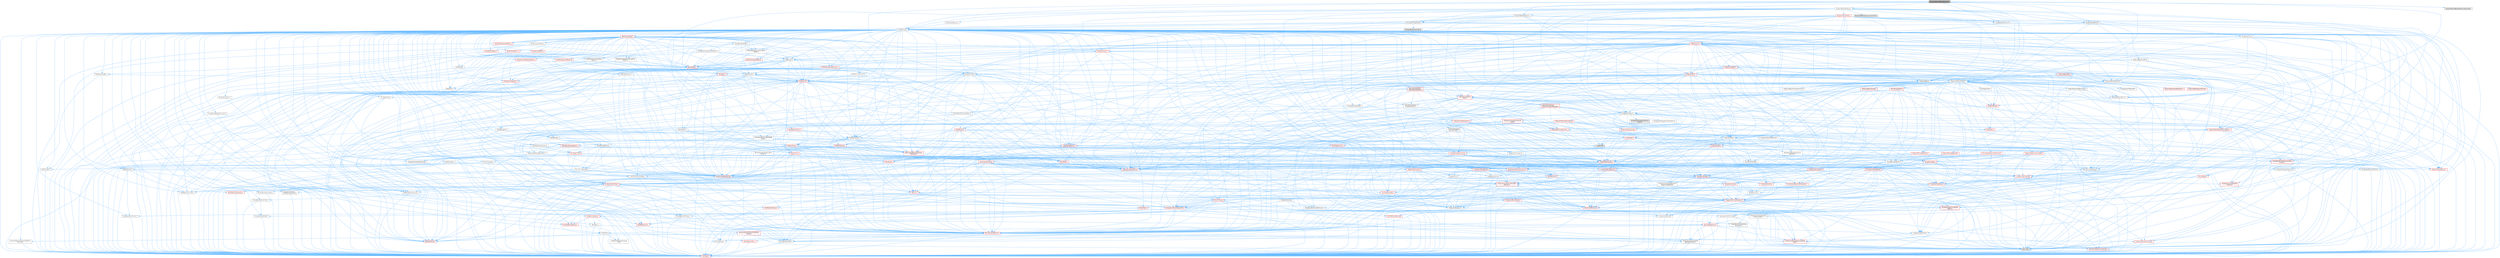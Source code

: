 digraph "BlueprintBoundNodeSpawner.h"
{
 // INTERACTIVE_SVG=YES
 // LATEX_PDF_SIZE
  bgcolor="transparent";
  edge [fontname=Helvetica,fontsize=10,labelfontname=Helvetica,labelfontsize=10];
  node [fontname=Helvetica,fontsize=10,shape=box,height=0.2,width=0.4];
  Node1 [id="Node000001",label="BlueprintBoundNodeSpawner.h",height=0.2,width=0.4,color="gray40", fillcolor="grey60", style="filled", fontcolor="black",tooltip=" "];
  Node1 -> Node2 [id="edge1_Node000001_Node000002",color="steelblue1",style="solid",tooltip=" "];
  Node2 [id="Node000002",label="BlueprintNodeBinder.h",height=0.2,width=0.4,color="grey40", fillcolor="white", style="filled",URL="$de/dd8/BlueprintNodeBinder_8h.html",tooltip=" "];
  Node2 -> Node3 [id="edge2_Node000002_Node000003",color="steelblue1",style="solid",tooltip=" "];
  Node3 [id="Node000003",label="CoreMinimal.h",height=0.2,width=0.4,color="grey40", fillcolor="white", style="filled",URL="$d7/d67/CoreMinimal_8h.html",tooltip=" "];
  Node3 -> Node4 [id="edge3_Node000003_Node000004",color="steelblue1",style="solid",tooltip=" "];
  Node4 [id="Node000004",label="CoreTypes.h",height=0.2,width=0.4,color="red", fillcolor="#FFF0F0", style="filled",URL="$dc/dec/CoreTypes_8h.html",tooltip=" "];
  Node3 -> Node18 [id="edge4_Node000003_Node000018",color="steelblue1",style="solid",tooltip=" "];
  Node18 [id="Node000018",label="CoreFwd.h",height=0.2,width=0.4,color="grey40", fillcolor="white", style="filled",URL="$d1/d1e/CoreFwd_8h.html",tooltip=" "];
  Node18 -> Node4 [id="edge5_Node000018_Node000004",color="steelblue1",style="solid",tooltip=" "];
  Node18 -> Node19 [id="edge6_Node000018_Node000019",color="steelblue1",style="solid",tooltip=" "];
  Node19 [id="Node000019",label="Containers/ContainersFwd.h",height=0.2,width=0.4,color="red", fillcolor="#FFF0F0", style="filled",URL="$d4/d0a/ContainersFwd_8h.html",tooltip=" "];
  Node19 -> Node4 [id="edge7_Node000019_Node000004",color="steelblue1",style="solid",tooltip=" "];
  Node19 -> Node20 [id="edge8_Node000019_Node000020",color="steelblue1",style="solid",tooltip=" "];
  Node20 [id="Node000020",label="Traits/IsContiguousContainer.h",height=0.2,width=0.4,color="red", fillcolor="#FFF0F0", style="filled",URL="$d5/d3c/IsContiguousContainer_8h.html",tooltip=" "];
  Node20 -> Node4 [id="edge9_Node000020_Node000004",color="steelblue1",style="solid",tooltip=" "];
  Node18 -> Node23 [id="edge10_Node000018_Node000023",color="steelblue1",style="solid",tooltip=" "];
  Node23 [id="Node000023",label="Math/MathFwd.h",height=0.2,width=0.4,color="red", fillcolor="#FFF0F0", style="filled",URL="$d2/d10/MathFwd_8h.html",tooltip=" "];
  Node18 -> Node24 [id="edge11_Node000018_Node000024",color="steelblue1",style="solid",tooltip=" "];
  Node24 [id="Node000024",label="UObject/UObjectHierarchy\lFwd.h",height=0.2,width=0.4,color="grey40", fillcolor="white", style="filled",URL="$d3/d13/UObjectHierarchyFwd_8h.html",tooltip=" "];
  Node3 -> Node24 [id="edge12_Node000003_Node000024",color="steelblue1",style="solid",tooltip=" "];
  Node3 -> Node19 [id="edge13_Node000003_Node000019",color="steelblue1",style="solid",tooltip=" "];
  Node3 -> Node25 [id="edge14_Node000003_Node000025",color="steelblue1",style="solid",tooltip=" "];
  Node25 [id="Node000025",label="Misc/VarArgs.h",height=0.2,width=0.4,color="grey40", fillcolor="white", style="filled",URL="$d5/d6f/VarArgs_8h.html",tooltip=" "];
  Node25 -> Node4 [id="edge15_Node000025_Node000004",color="steelblue1",style="solid",tooltip=" "];
  Node3 -> Node26 [id="edge16_Node000003_Node000026",color="steelblue1",style="solid",tooltip=" "];
  Node26 [id="Node000026",label="Logging/LogVerbosity.h",height=0.2,width=0.4,color="grey40", fillcolor="white", style="filled",URL="$d2/d8f/LogVerbosity_8h.html",tooltip=" "];
  Node26 -> Node4 [id="edge17_Node000026_Node000004",color="steelblue1",style="solid",tooltip=" "];
  Node3 -> Node27 [id="edge18_Node000003_Node000027",color="steelblue1",style="solid",tooltip=" "];
  Node27 [id="Node000027",label="Misc/OutputDevice.h",height=0.2,width=0.4,color="red", fillcolor="#FFF0F0", style="filled",URL="$d7/d32/OutputDevice_8h.html",tooltip=" "];
  Node27 -> Node18 [id="edge19_Node000027_Node000018",color="steelblue1",style="solid",tooltip=" "];
  Node27 -> Node4 [id="edge20_Node000027_Node000004",color="steelblue1",style="solid",tooltip=" "];
  Node27 -> Node26 [id="edge21_Node000027_Node000026",color="steelblue1",style="solid",tooltip=" "];
  Node27 -> Node25 [id="edge22_Node000027_Node000025",color="steelblue1",style="solid",tooltip=" "];
  Node27 -> Node28 [id="edge23_Node000027_Node000028",color="steelblue1",style="solid",tooltip=" "];
  Node28 [id="Node000028",label="Templates/IsArrayOrRefOf\lTypeByPredicate.h",height=0.2,width=0.4,color="grey40", fillcolor="white", style="filled",URL="$d6/da1/IsArrayOrRefOfTypeByPredicate_8h.html",tooltip=" "];
  Node28 -> Node4 [id="edge24_Node000028_Node000004",color="steelblue1",style="solid",tooltip=" "];
  Node27 -> Node31 [id="edge25_Node000027_Node000031",color="steelblue1",style="solid",tooltip=" "];
  Node31 [id="Node000031",label="Traits/IsCharEncodingCompatible\lWith.h",height=0.2,width=0.4,color="red", fillcolor="#FFF0F0", style="filled",URL="$df/dd1/IsCharEncodingCompatibleWith_8h.html",tooltip=" "];
  Node31 -> Node8 [id="edge26_Node000031_Node000008",color="steelblue1",style="solid",tooltip=" "];
  Node8 [id="Node000008",label="type_traits",height=0.2,width=0.4,color="grey60", fillcolor="#E0E0E0", style="filled",tooltip=" "];
  Node3 -> Node33 [id="edge27_Node000003_Node000033",color="steelblue1",style="solid",tooltip=" "];
  Node33 [id="Node000033",label="HAL/PlatformCrt.h",height=0.2,width=0.4,color="red", fillcolor="#FFF0F0", style="filled",URL="$d8/d75/PlatformCrt_8h.html",tooltip=" "];
  Node3 -> Node43 [id="edge28_Node000003_Node000043",color="steelblue1",style="solid",tooltip=" "];
  Node43 [id="Node000043",label="HAL/PlatformMisc.h",height=0.2,width=0.4,color="red", fillcolor="#FFF0F0", style="filled",URL="$d0/df5/PlatformMisc_8h.html",tooltip=" "];
  Node43 -> Node4 [id="edge29_Node000043_Node000004",color="steelblue1",style="solid",tooltip=" "];
  Node3 -> Node62 [id="edge30_Node000003_Node000062",color="steelblue1",style="solid",tooltip=" "];
  Node62 [id="Node000062",label="Misc/AssertionMacros.h",height=0.2,width=0.4,color="red", fillcolor="#FFF0F0", style="filled",URL="$d0/dfa/AssertionMacros_8h.html",tooltip=" "];
  Node62 -> Node4 [id="edge31_Node000062_Node000004",color="steelblue1",style="solid",tooltip=" "];
  Node62 -> Node43 [id="edge32_Node000062_Node000043",color="steelblue1",style="solid",tooltip=" "];
  Node62 -> Node63 [id="edge33_Node000062_Node000063",color="steelblue1",style="solid",tooltip=" "];
  Node63 [id="Node000063",label="Templates/EnableIf.h",height=0.2,width=0.4,color="grey40", fillcolor="white", style="filled",URL="$d7/d60/EnableIf_8h.html",tooltip=" "];
  Node63 -> Node4 [id="edge34_Node000063_Node000004",color="steelblue1",style="solid",tooltip=" "];
  Node62 -> Node28 [id="edge35_Node000062_Node000028",color="steelblue1",style="solid",tooltip=" "];
  Node62 -> Node31 [id="edge36_Node000062_Node000031",color="steelblue1",style="solid",tooltip=" "];
  Node62 -> Node25 [id="edge37_Node000062_Node000025",color="steelblue1",style="solid",tooltip=" "];
  Node3 -> Node71 [id="edge38_Node000003_Node000071",color="steelblue1",style="solid",tooltip=" "];
  Node71 [id="Node000071",label="Templates/IsPointer.h",height=0.2,width=0.4,color="grey40", fillcolor="white", style="filled",URL="$d7/d05/IsPointer_8h.html",tooltip=" "];
  Node71 -> Node4 [id="edge39_Node000071_Node000004",color="steelblue1",style="solid",tooltip=" "];
  Node3 -> Node72 [id="edge40_Node000003_Node000072",color="steelblue1",style="solid",tooltip=" "];
  Node72 [id="Node000072",label="HAL/PlatformMemory.h",height=0.2,width=0.4,color="red", fillcolor="#FFF0F0", style="filled",URL="$de/d68/PlatformMemory_8h.html",tooltip=" "];
  Node72 -> Node4 [id="edge41_Node000072_Node000004",color="steelblue1",style="solid",tooltip=" "];
  Node3 -> Node55 [id="edge42_Node000003_Node000055",color="steelblue1",style="solid",tooltip=" "];
  Node55 [id="Node000055",label="HAL/PlatformAtomics.h",height=0.2,width=0.4,color="red", fillcolor="#FFF0F0", style="filled",URL="$d3/d36/PlatformAtomics_8h.html",tooltip=" "];
  Node55 -> Node4 [id="edge43_Node000055_Node000004",color="steelblue1",style="solid",tooltip=" "];
  Node3 -> Node77 [id="edge44_Node000003_Node000077",color="steelblue1",style="solid",tooltip=" "];
  Node77 [id="Node000077",label="Misc/Exec.h",height=0.2,width=0.4,color="grey40", fillcolor="white", style="filled",URL="$de/ddb/Exec_8h.html",tooltip=" "];
  Node77 -> Node4 [id="edge45_Node000077_Node000004",color="steelblue1",style="solid",tooltip=" "];
  Node77 -> Node62 [id="edge46_Node000077_Node000062",color="steelblue1",style="solid",tooltip=" "];
  Node3 -> Node78 [id="edge47_Node000003_Node000078",color="steelblue1",style="solid",tooltip=" "];
  Node78 [id="Node000078",label="HAL/MemoryBase.h",height=0.2,width=0.4,color="red", fillcolor="#FFF0F0", style="filled",URL="$d6/d9f/MemoryBase_8h.html",tooltip=" "];
  Node78 -> Node4 [id="edge48_Node000078_Node000004",color="steelblue1",style="solid",tooltip=" "];
  Node78 -> Node55 [id="edge49_Node000078_Node000055",color="steelblue1",style="solid",tooltip=" "];
  Node78 -> Node33 [id="edge50_Node000078_Node000033",color="steelblue1",style="solid",tooltip=" "];
  Node78 -> Node77 [id="edge51_Node000078_Node000077",color="steelblue1",style="solid",tooltip=" "];
  Node78 -> Node27 [id="edge52_Node000078_Node000027",color="steelblue1",style="solid",tooltip=" "];
  Node3 -> Node88 [id="edge53_Node000003_Node000088",color="steelblue1",style="solid",tooltip=" "];
  Node88 [id="Node000088",label="HAL/UnrealMemory.h",height=0.2,width=0.4,color="red", fillcolor="#FFF0F0", style="filled",URL="$d9/d96/UnrealMemory_8h.html",tooltip=" "];
  Node88 -> Node4 [id="edge54_Node000088_Node000004",color="steelblue1",style="solid",tooltip=" "];
  Node88 -> Node78 [id="edge55_Node000088_Node000078",color="steelblue1",style="solid",tooltip=" "];
  Node88 -> Node72 [id="edge56_Node000088_Node000072",color="steelblue1",style="solid",tooltip=" "];
  Node88 -> Node71 [id="edge57_Node000088_Node000071",color="steelblue1",style="solid",tooltip=" "];
  Node3 -> Node90 [id="edge58_Node000003_Node000090",color="steelblue1",style="solid",tooltip=" "];
  Node90 [id="Node000090",label="Templates/IsArithmetic.h",height=0.2,width=0.4,color="grey40", fillcolor="white", style="filled",URL="$d2/d5d/IsArithmetic_8h.html",tooltip=" "];
  Node90 -> Node4 [id="edge59_Node000090_Node000004",color="steelblue1",style="solid",tooltip=" "];
  Node3 -> Node84 [id="edge60_Node000003_Node000084",color="steelblue1",style="solid",tooltip=" "];
  Node84 [id="Node000084",label="Templates/AndOrNot.h",height=0.2,width=0.4,color="grey40", fillcolor="white", style="filled",URL="$db/d0a/AndOrNot_8h.html",tooltip=" "];
  Node84 -> Node4 [id="edge61_Node000084_Node000004",color="steelblue1",style="solid",tooltip=" "];
  Node3 -> Node91 [id="edge62_Node000003_Node000091",color="steelblue1",style="solid",tooltip=" "];
  Node91 [id="Node000091",label="Templates/IsPODType.h",height=0.2,width=0.4,color="grey40", fillcolor="white", style="filled",URL="$d7/db1/IsPODType_8h.html",tooltip=" "];
  Node91 -> Node4 [id="edge63_Node000091_Node000004",color="steelblue1",style="solid",tooltip=" "];
  Node3 -> Node92 [id="edge64_Node000003_Node000092",color="steelblue1",style="solid",tooltip=" "];
  Node92 [id="Node000092",label="Templates/IsUECoreType.h",height=0.2,width=0.4,color="grey40", fillcolor="white", style="filled",URL="$d1/db8/IsUECoreType_8h.html",tooltip=" "];
  Node92 -> Node4 [id="edge65_Node000092_Node000004",color="steelblue1",style="solid",tooltip=" "];
  Node92 -> Node8 [id="edge66_Node000092_Node000008",color="steelblue1",style="solid",tooltip=" "];
  Node3 -> Node85 [id="edge67_Node000003_Node000085",color="steelblue1",style="solid",tooltip=" "];
  Node85 [id="Node000085",label="Templates/IsTriviallyCopy\lConstructible.h",height=0.2,width=0.4,color="grey40", fillcolor="white", style="filled",URL="$d3/d78/IsTriviallyCopyConstructible_8h.html",tooltip=" "];
  Node85 -> Node4 [id="edge68_Node000085_Node000004",color="steelblue1",style="solid",tooltip=" "];
  Node85 -> Node8 [id="edge69_Node000085_Node000008",color="steelblue1",style="solid",tooltip=" "];
  Node3 -> Node93 [id="edge70_Node000003_Node000093",color="steelblue1",style="solid",tooltip=" "];
  Node93 [id="Node000093",label="Templates/UnrealTypeTraits.h",height=0.2,width=0.4,color="red", fillcolor="#FFF0F0", style="filled",URL="$d2/d2d/UnrealTypeTraits_8h.html",tooltip=" "];
  Node93 -> Node4 [id="edge71_Node000093_Node000004",color="steelblue1",style="solid",tooltip=" "];
  Node93 -> Node71 [id="edge72_Node000093_Node000071",color="steelblue1",style="solid",tooltip=" "];
  Node93 -> Node62 [id="edge73_Node000093_Node000062",color="steelblue1",style="solid",tooltip=" "];
  Node93 -> Node84 [id="edge74_Node000093_Node000084",color="steelblue1",style="solid",tooltip=" "];
  Node93 -> Node63 [id="edge75_Node000093_Node000063",color="steelblue1",style="solid",tooltip=" "];
  Node93 -> Node90 [id="edge76_Node000093_Node000090",color="steelblue1",style="solid",tooltip=" "];
  Node93 -> Node91 [id="edge77_Node000093_Node000091",color="steelblue1",style="solid",tooltip=" "];
  Node93 -> Node92 [id="edge78_Node000093_Node000092",color="steelblue1",style="solid",tooltip=" "];
  Node93 -> Node85 [id="edge79_Node000093_Node000085",color="steelblue1",style="solid",tooltip=" "];
  Node3 -> Node63 [id="edge80_Node000003_Node000063",color="steelblue1",style="solid",tooltip=" "];
  Node3 -> Node95 [id="edge81_Node000003_Node000095",color="steelblue1",style="solid",tooltip=" "];
  Node95 [id="Node000095",label="Templates/RemoveReference.h",height=0.2,width=0.4,color="grey40", fillcolor="white", style="filled",URL="$da/dbe/RemoveReference_8h.html",tooltip=" "];
  Node95 -> Node4 [id="edge82_Node000095_Node000004",color="steelblue1",style="solid",tooltip=" "];
  Node3 -> Node96 [id="edge83_Node000003_Node000096",color="steelblue1",style="solid",tooltip=" "];
  Node96 [id="Node000096",label="Templates/IntegralConstant.h",height=0.2,width=0.4,color="grey40", fillcolor="white", style="filled",URL="$db/d1b/IntegralConstant_8h.html",tooltip=" "];
  Node96 -> Node4 [id="edge84_Node000096_Node000004",color="steelblue1",style="solid",tooltip=" "];
  Node3 -> Node97 [id="edge85_Node000003_Node000097",color="steelblue1",style="solid",tooltip=" "];
  Node97 [id="Node000097",label="Templates/IsClass.h",height=0.2,width=0.4,color="grey40", fillcolor="white", style="filled",URL="$db/dcb/IsClass_8h.html",tooltip=" "];
  Node97 -> Node4 [id="edge86_Node000097_Node000004",color="steelblue1",style="solid",tooltip=" "];
  Node3 -> Node98 [id="edge87_Node000003_Node000098",color="steelblue1",style="solid",tooltip=" "];
  Node98 [id="Node000098",label="Templates/TypeCompatible\lBytes.h",height=0.2,width=0.4,color="red", fillcolor="#FFF0F0", style="filled",URL="$df/d0a/TypeCompatibleBytes_8h.html",tooltip=" "];
  Node98 -> Node4 [id="edge88_Node000098_Node000004",color="steelblue1",style="solid",tooltip=" "];
  Node98 -> Node8 [id="edge89_Node000098_Node000008",color="steelblue1",style="solid",tooltip=" "];
  Node3 -> Node20 [id="edge90_Node000003_Node000020",color="steelblue1",style="solid",tooltip=" "];
  Node3 -> Node99 [id="edge91_Node000003_Node000099",color="steelblue1",style="solid",tooltip=" "];
  Node99 [id="Node000099",label="Templates/UnrealTemplate.h",height=0.2,width=0.4,color="red", fillcolor="#FFF0F0", style="filled",URL="$d4/d24/UnrealTemplate_8h.html",tooltip=" "];
  Node99 -> Node4 [id="edge92_Node000099_Node000004",color="steelblue1",style="solid",tooltip=" "];
  Node99 -> Node71 [id="edge93_Node000099_Node000071",color="steelblue1",style="solid",tooltip=" "];
  Node99 -> Node88 [id="edge94_Node000099_Node000088",color="steelblue1",style="solid",tooltip=" "];
  Node99 -> Node93 [id="edge95_Node000099_Node000093",color="steelblue1",style="solid",tooltip=" "];
  Node99 -> Node95 [id="edge96_Node000099_Node000095",color="steelblue1",style="solid",tooltip=" "];
  Node99 -> Node65 [id="edge97_Node000099_Node000065",color="steelblue1",style="solid",tooltip=" "];
  Node65 [id="Node000065",label="Templates/Requires.h",height=0.2,width=0.4,color="grey40", fillcolor="white", style="filled",URL="$dc/d96/Requires_8h.html",tooltip=" "];
  Node65 -> Node63 [id="edge98_Node000065_Node000063",color="steelblue1",style="solid",tooltip=" "];
  Node65 -> Node8 [id="edge99_Node000065_Node000008",color="steelblue1",style="solid",tooltip=" "];
  Node99 -> Node98 [id="edge100_Node000099_Node000098",color="steelblue1",style="solid",tooltip=" "];
  Node99 -> Node20 [id="edge101_Node000099_Node000020",color="steelblue1",style="solid",tooltip=" "];
  Node99 -> Node8 [id="edge102_Node000099_Node000008",color="steelblue1",style="solid",tooltip=" "];
  Node3 -> Node48 [id="edge103_Node000003_Node000048",color="steelblue1",style="solid",tooltip=" "];
  Node48 [id="Node000048",label="Math/NumericLimits.h",height=0.2,width=0.4,color="grey40", fillcolor="white", style="filled",URL="$df/d1b/NumericLimits_8h.html",tooltip=" "];
  Node48 -> Node4 [id="edge104_Node000048_Node000004",color="steelblue1",style="solid",tooltip=" "];
  Node3 -> Node103 [id="edge105_Node000003_Node000103",color="steelblue1",style="solid",tooltip=" "];
  Node103 [id="Node000103",label="HAL/PlatformMath.h",height=0.2,width=0.4,color="red", fillcolor="#FFF0F0", style="filled",URL="$dc/d53/PlatformMath_8h.html",tooltip=" "];
  Node103 -> Node4 [id="edge106_Node000103_Node000004",color="steelblue1",style="solid",tooltip=" "];
  Node3 -> Node86 [id="edge107_Node000003_Node000086",color="steelblue1",style="solid",tooltip=" "];
  Node86 [id="Node000086",label="Templates/IsTriviallyCopy\lAssignable.h",height=0.2,width=0.4,color="grey40", fillcolor="white", style="filled",URL="$d2/df2/IsTriviallyCopyAssignable_8h.html",tooltip=" "];
  Node86 -> Node4 [id="edge108_Node000086_Node000004",color="steelblue1",style="solid",tooltip=" "];
  Node86 -> Node8 [id="edge109_Node000086_Node000008",color="steelblue1",style="solid",tooltip=" "];
  Node3 -> Node111 [id="edge110_Node000003_Node000111",color="steelblue1",style="solid",tooltip=" "];
  Node111 [id="Node000111",label="Templates/MemoryOps.h",height=0.2,width=0.4,color="red", fillcolor="#FFF0F0", style="filled",URL="$db/dea/MemoryOps_8h.html",tooltip=" "];
  Node111 -> Node4 [id="edge111_Node000111_Node000004",color="steelblue1",style="solid",tooltip=" "];
  Node111 -> Node88 [id="edge112_Node000111_Node000088",color="steelblue1",style="solid",tooltip=" "];
  Node111 -> Node86 [id="edge113_Node000111_Node000086",color="steelblue1",style="solid",tooltip=" "];
  Node111 -> Node85 [id="edge114_Node000111_Node000085",color="steelblue1",style="solid",tooltip=" "];
  Node111 -> Node65 [id="edge115_Node000111_Node000065",color="steelblue1",style="solid",tooltip=" "];
  Node111 -> Node93 [id="edge116_Node000111_Node000093",color="steelblue1",style="solid",tooltip=" "];
  Node111 -> Node8 [id="edge117_Node000111_Node000008",color="steelblue1",style="solid",tooltip=" "];
  Node3 -> Node112 [id="edge118_Node000003_Node000112",color="steelblue1",style="solid",tooltip=" "];
  Node112 [id="Node000112",label="Containers/ContainerAllocation\lPolicies.h",height=0.2,width=0.4,color="red", fillcolor="#FFF0F0", style="filled",URL="$d7/dff/ContainerAllocationPolicies_8h.html",tooltip=" "];
  Node112 -> Node4 [id="edge119_Node000112_Node000004",color="steelblue1",style="solid",tooltip=" "];
  Node112 -> Node112 [id="edge120_Node000112_Node000112",color="steelblue1",style="solid",tooltip=" "];
  Node112 -> Node103 [id="edge121_Node000112_Node000103",color="steelblue1",style="solid",tooltip=" "];
  Node112 -> Node88 [id="edge122_Node000112_Node000088",color="steelblue1",style="solid",tooltip=" "];
  Node112 -> Node48 [id="edge123_Node000112_Node000048",color="steelblue1",style="solid",tooltip=" "];
  Node112 -> Node62 [id="edge124_Node000112_Node000062",color="steelblue1",style="solid",tooltip=" "];
  Node112 -> Node111 [id="edge125_Node000112_Node000111",color="steelblue1",style="solid",tooltip=" "];
  Node112 -> Node98 [id="edge126_Node000112_Node000098",color="steelblue1",style="solid",tooltip=" "];
  Node112 -> Node8 [id="edge127_Node000112_Node000008",color="steelblue1",style="solid",tooltip=" "];
  Node3 -> Node115 [id="edge128_Node000003_Node000115",color="steelblue1",style="solid",tooltip=" "];
  Node115 [id="Node000115",label="Templates/IsEnumClass.h",height=0.2,width=0.4,color="grey40", fillcolor="white", style="filled",URL="$d7/d15/IsEnumClass_8h.html",tooltip=" "];
  Node115 -> Node4 [id="edge129_Node000115_Node000004",color="steelblue1",style="solid",tooltip=" "];
  Node115 -> Node84 [id="edge130_Node000115_Node000084",color="steelblue1",style="solid",tooltip=" "];
  Node3 -> Node116 [id="edge131_Node000003_Node000116",color="steelblue1",style="solid",tooltip=" "];
  Node116 [id="Node000116",label="HAL/PlatformProperties.h",height=0.2,width=0.4,color="red", fillcolor="#FFF0F0", style="filled",URL="$d9/db0/PlatformProperties_8h.html",tooltip=" "];
  Node116 -> Node4 [id="edge132_Node000116_Node000004",color="steelblue1",style="solid",tooltip=" "];
  Node3 -> Node119 [id="edge133_Node000003_Node000119",color="steelblue1",style="solid",tooltip=" "];
  Node119 [id="Node000119",label="Misc/EngineVersionBase.h",height=0.2,width=0.4,color="grey40", fillcolor="white", style="filled",URL="$d5/d2b/EngineVersionBase_8h.html",tooltip=" "];
  Node119 -> Node4 [id="edge134_Node000119_Node000004",color="steelblue1",style="solid",tooltip=" "];
  Node3 -> Node120 [id="edge135_Node000003_Node000120",color="steelblue1",style="solid",tooltip=" "];
  Node120 [id="Node000120",label="Internationalization\l/TextNamespaceFwd.h",height=0.2,width=0.4,color="grey40", fillcolor="white", style="filled",URL="$d8/d97/TextNamespaceFwd_8h.html",tooltip=" "];
  Node120 -> Node4 [id="edge136_Node000120_Node000004",color="steelblue1",style="solid",tooltip=" "];
  Node3 -> Node121 [id="edge137_Node000003_Node000121",color="steelblue1",style="solid",tooltip=" "];
  Node121 [id="Node000121",label="Serialization/Archive.h",height=0.2,width=0.4,color="red", fillcolor="#FFF0F0", style="filled",URL="$d7/d3b/Archive_8h.html",tooltip=" "];
  Node121 -> Node18 [id="edge138_Node000121_Node000018",color="steelblue1",style="solid",tooltip=" "];
  Node121 -> Node4 [id="edge139_Node000121_Node000004",color="steelblue1",style="solid",tooltip=" "];
  Node121 -> Node116 [id="edge140_Node000121_Node000116",color="steelblue1",style="solid",tooltip=" "];
  Node121 -> Node120 [id="edge141_Node000121_Node000120",color="steelblue1",style="solid",tooltip=" "];
  Node121 -> Node23 [id="edge142_Node000121_Node000023",color="steelblue1",style="solid",tooltip=" "];
  Node121 -> Node62 [id="edge143_Node000121_Node000062",color="steelblue1",style="solid",tooltip=" "];
  Node121 -> Node119 [id="edge144_Node000121_Node000119",color="steelblue1",style="solid",tooltip=" "];
  Node121 -> Node25 [id="edge145_Node000121_Node000025",color="steelblue1",style="solid",tooltip=" "];
  Node121 -> Node63 [id="edge146_Node000121_Node000063",color="steelblue1",style="solid",tooltip=" "];
  Node121 -> Node28 [id="edge147_Node000121_Node000028",color="steelblue1",style="solid",tooltip=" "];
  Node121 -> Node115 [id="edge148_Node000121_Node000115",color="steelblue1",style="solid",tooltip=" "];
  Node121 -> Node99 [id="edge149_Node000121_Node000099",color="steelblue1",style="solid",tooltip=" "];
  Node121 -> Node31 [id="edge150_Node000121_Node000031",color="steelblue1",style="solid",tooltip=" "];
  Node121 -> Node124 [id="edge151_Node000121_Node000124",color="steelblue1",style="solid",tooltip=" "];
  Node124 [id="Node000124",label="UObject/ObjectVersion.h",height=0.2,width=0.4,color="grey40", fillcolor="white", style="filled",URL="$da/d63/ObjectVersion_8h.html",tooltip=" "];
  Node124 -> Node4 [id="edge152_Node000124_Node000004",color="steelblue1",style="solid",tooltip=" "];
  Node3 -> Node125 [id="edge153_Node000003_Node000125",color="steelblue1",style="solid",tooltip=" "];
  Node125 [id="Node000125",label="Templates/Less.h",height=0.2,width=0.4,color="grey40", fillcolor="white", style="filled",URL="$de/dc8/Less_8h.html",tooltip=" "];
  Node125 -> Node4 [id="edge154_Node000125_Node000004",color="steelblue1",style="solid",tooltip=" "];
  Node125 -> Node99 [id="edge155_Node000125_Node000099",color="steelblue1",style="solid",tooltip=" "];
  Node3 -> Node126 [id="edge156_Node000003_Node000126",color="steelblue1",style="solid",tooltip=" "];
  Node126 [id="Node000126",label="Templates/Sorting.h",height=0.2,width=0.4,color="red", fillcolor="#FFF0F0", style="filled",URL="$d3/d9e/Sorting_8h.html",tooltip=" "];
  Node126 -> Node4 [id="edge157_Node000126_Node000004",color="steelblue1",style="solid",tooltip=" "];
  Node126 -> Node103 [id="edge158_Node000126_Node000103",color="steelblue1",style="solid",tooltip=" "];
  Node126 -> Node125 [id="edge159_Node000126_Node000125",color="steelblue1",style="solid",tooltip=" "];
  Node3 -> Node137 [id="edge160_Node000003_Node000137",color="steelblue1",style="solid",tooltip=" "];
  Node137 [id="Node000137",label="Misc/Char.h",height=0.2,width=0.4,color="red", fillcolor="#FFF0F0", style="filled",URL="$d0/d58/Char_8h.html",tooltip=" "];
  Node137 -> Node4 [id="edge161_Node000137_Node000004",color="steelblue1",style="solid",tooltip=" "];
  Node137 -> Node8 [id="edge162_Node000137_Node000008",color="steelblue1",style="solid",tooltip=" "];
  Node3 -> Node140 [id="edge163_Node000003_Node000140",color="steelblue1",style="solid",tooltip=" "];
  Node140 [id="Node000140",label="GenericPlatform/GenericPlatform\lStricmp.h",height=0.2,width=0.4,color="grey40", fillcolor="white", style="filled",URL="$d2/d86/GenericPlatformStricmp_8h.html",tooltip=" "];
  Node140 -> Node4 [id="edge164_Node000140_Node000004",color="steelblue1",style="solid",tooltip=" "];
  Node3 -> Node141 [id="edge165_Node000003_Node000141",color="steelblue1",style="solid",tooltip=" "];
  Node141 [id="Node000141",label="GenericPlatform/GenericPlatform\lString.h",height=0.2,width=0.4,color="red", fillcolor="#FFF0F0", style="filled",URL="$dd/d20/GenericPlatformString_8h.html",tooltip=" "];
  Node141 -> Node4 [id="edge166_Node000141_Node000004",color="steelblue1",style="solid",tooltip=" "];
  Node141 -> Node140 [id="edge167_Node000141_Node000140",color="steelblue1",style="solid",tooltip=" "];
  Node141 -> Node63 [id="edge168_Node000141_Node000063",color="steelblue1",style="solid",tooltip=" "];
  Node141 -> Node31 [id="edge169_Node000141_Node000031",color="steelblue1",style="solid",tooltip=" "];
  Node141 -> Node8 [id="edge170_Node000141_Node000008",color="steelblue1",style="solid",tooltip=" "];
  Node3 -> Node74 [id="edge171_Node000003_Node000074",color="steelblue1",style="solid",tooltip=" "];
  Node74 [id="Node000074",label="HAL/PlatformString.h",height=0.2,width=0.4,color="red", fillcolor="#FFF0F0", style="filled",URL="$db/db5/PlatformString_8h.html",tooltip=" "];
  Node74 -> Node4 [id="edge172_Node000074_Node000004",color="steelblue1",style="solid",tooltip=" "];
  Node3 -> Node144 [id="edge173_Node000003_Node000144",color="steelblue1",style="solid",tooltip=" "];
  Node144 [id="Node000144",label="Misc/CString.h",height=0.2,width=0.4,color="red", fillcolor="#FFF0F0", style="filled",URL="$d2/d49/CString_8h.html",tooltip=" "];
  Node144 -> Node4 [id="edge174_Node000144_Node000004",color="steelblue1",style="solid",tooltip=" "];
  Node144 -> Node33 [id="edge175_Node000144_Node000033",color="steelblue1",style="solid",tooltip=" "];
  Node144 -> Node74 [id="edge176_Node000144_Node000074",color="steelblue1",style="solid",tooltip=" "];
  Node144 -> Node62 [id="edge177_Node000144_Node000062",color="steelblue1",style="solid",tooltip=" "];
  Node144 -> Node137 [id="edge178_Node000144_Node000137",color="steelblue1",style="solid",tooltip=" "];
  Node144 -> Node25 [id="edge179_Node000144_Node000025",color="steelblue1",style="solid",tooltip=" "];
  Node144 -> Node28 [id="edge180_Node000144_Node000028",color="steelblue1",style="solid",tooltip=" "];
  Node144 -> Node31 [id="edge181_Node000144_Node000031",color="steelblue1",style="solid",tooltip=" "];
  Node3 -> Node145 [id="edge182_Node000003_Node000145",color="steelblue1",style="solid",tooltip=" "];
  Node145 [id="Node000145",label="Misc/Crc.h",height=0.2,width=0.4,color="red", fillcolor="#FFF0F0", style="filled",URL="$d4/dd2/Crc_8h.html",tooltip=" "];
  Node145 -> Node4 [id="edge183_Node000145_Node000004",color="steelblue1",style="solid",tooltip=" "];
  Node145 -> Node74 [id="edge184_Node000145_Node000074",color="steelblue1",style="solid",tooltip=" "];
  Node145 -> Node62 [id="edge185_Node000145_Node000062",color="steelblue1",style="solid",tooltip=" "];
  Node145 -> Node144 [id="edge186_Node000145_Node000144",color="steelblue1",style="solid",tooltip=" "];
  Node145 -> Node137 [id="edge187_Node000145_Node000137",color="steelblue1",style="solid",tooltip=" "];
  Node145 -> Node93 [id="edge188_Node000145_Node000093",color="steelblue1",style="solid",tooltip=" "];
  Node3 -> Node136 [id="edge189_Node000003_Node000136",color="steelblue1",style="solid",tooltip=" "];
  Node136 [id="Node000136",label="Math/UnrealMathUtility.h",height=0.2,width=0.4,color="red", fillcolor="#FFF0F0", style="filled",URL="$db/db8/UnrealMathUtility_8h.html",tooltip=" "];
  Node136 -> Node4 [id="edge190_Node000136_Node000004",color="steelblue1",style="solid",tooltip=" "];
  Node136 -> Node62 [id="edge191_Node000136_Node000062",color="steelblue1",style="solid",tooltip=" "];
  Node136 -> Node103 [id="edge192_Node000136_Node000103",color="steelblue1",style="solid",tooltip=" "];
  Node136 -> Node23 [id="edge193_Node000136_Node000023",color="steelblue1",style="solid",tooltip=" "];
  Node136 -> Node65 [id="edge194_Node000136_Node000065",color="steelblue1",style="solid",tooltip=" "];
  Node3 -> Node146 [id="edge195_Node000003_Node000146",color="steelblue1",style="solid",tooltip=" "];
  Node146 [id="Node000146",label="Containers/UnrealString.h",height=0.2,width=0.4,color="red", fillcolor="#FFF0F0", style="filled",URL="$d5/dba/UnrealString_8h.html",tooltip=" "];
  Node3 -> Node150 [id="edge196_Node000003_Node000150",color="steelblue1",style="solid",tooltip=" "];
  Node150 [id="Node000150",label="Containers/Array.h",height=0.2,width=0.4,color="red", fillcolor="#FFF0F0", style="filled",URL="$df/dd0/Array_8h.html",tooltip=" "];
  Node150 -> Node4 [id="edge197_Node000150_Node000004",color="steelblue1",style="solid",tooltip=" "];
  Node150 -> Node62 [id="edge198_Node000150_Node000062",color="steelblue1",style="solid",tooltip=" "];
  Node150 -> Node88 [id="edge199_Node000150_Node000088",color="steelblue1",style="solid",tooltip=" "];
  Node150 -> Node93 [id="edge200_Node000150_Node000093",color="steelblue1",style="solid",tooltip=" "];
  Node150 -> Node99 [id="edge201_Node000150_Node000099",color="steelblue1",style="solid",tooltip=" "];
  Node150 -> Node112 [id="edge202_Node000150_Node000112",color="steelblue1",style="solid",tooltip=" "];
  Node150 -> Node156 [id="edge203_Node000150_Node000156",color="steelblue1",style="solid",tooltip=" "];
  Node156 [id="Node000156",label="Containers/ContainerElement\lTypeCompatibility.h",height=0.2,width=0.4,color="grey40", fillcolor="white", style="filled",URL="$df/ddf/ContainerElementTypeCompatibility_8h.html",tooltip=" "];
  Node156 -> Node4 [id="edge204_Node000156_Node000004",color="steelblue1",style="solid",tooltip=" "];
  Node156 -> Node93 [id="edge205_Node000156_Node000093",color="steelblue1",style="solid",tooltip=" "];
  Node150 -> Node121 [id="edge206_Node000150_Node000121",color="steelblue1",style="solid",tooltip=" "];
  Node150 -> Node129 [id="edge207_Node000150_Node000129",color="steelblue1",style="solid",tooltip=" "];
  Node129 [id="Node000129",label="Templates/Invoke.h",height=0.2,width=0.4,color="red", fillcolor="#FFF0F0", style="filled",URL="$d7/deb/Invoke_8h.html",tooltip=" "];
  Node129 -> Node4 [id="edge208_Node000129_Node000004",color="steelblue1",style="solid",tooltip=" "];
  Node129 -> Node99 [id="edge209_Node000129_Node000099",color="steelblue1",style="solid",tooltip=" "];
  Node129 -> Node8 [id="edge210_Node000129_Node000008",color="steelblue1",style="solid",tooltip=" "];
  Node150 -> Node125 [id="edge211_Node000150_Node000125",color="steelblue1",style="solid",tooltip=" "];
  Node150 -> Node172 [id="edge212_Node000150_Node000172",color="steelblue1",style="solid",tooltip=" "];
  Node172 [id="Node000172",label="Templates/LosesQualifiers\lFromTo.h",height=0.2,width=0.4,color="red", fillcolor="#FFF0F0", style="filled",URL="$d2/db3/LosesQualifiersFromTo_8h.html",tooltip=" "];
  Node172 -> Node8 [id="edge213_Node000172_Node000008",color="steelblue1",style="solid",tooltip=" "];
  Node150 -> Node65 [id="edge214_Node000150_Node000065",color="steelblue1",style="solid",tooltip=" "];
  Node150 -> Node126 [id="edge215_Node000150_Node000126",color="steelblue1",style="solid",tooltip=" "];
  Node150 -> Node173 [id="edge216_Node000150_Node000173",color="steelblue1",style="solid",tooltip=" "];
  Node173 [id="Node000173",label="Templates/AlignmentTemplates.h",height=0.2,width=0.4,color="red", fillcolor="#FFF0F0", style="filled",URL="$dd/d32/AlignmentTemplates_8h.html",tooltip=" "];
  Node173 -> Node4 [id="edge217_Node000173_Node000004",color="steelblue1",style="solid",tooltip=" "];
  Node173 -> Node71 [id="edge218_Node000173_Node000071",color="steelblue1",style="solid",tooltip=" "];
  Node150 -> Node8 [id="edge219_Node000150_Node000008",color="steelblue1",style="solid",tooltip=" "];
  Node3 -> Node174 [id="edge220_Node000003_Node000174",color="steelblue1",style="solid",tooltip=" "];
  Node174 [id="Node000174",label="Misc/FrameNumber.h",height=0.2,width=0.4,color="grey40", fillcolor="white", style="filled",URL="$dd/dbd/FrameNumber_8h.html",tooltip=" "];
  Node174 -> Node4 [id="edge221_Node000174_Node000004",color="steelblue1",style="solid",tooltip=" "];
  Node174 -> Node48 [id="edge222_Node000174_Node000048",color="steelblue1",style="solid",tooltip=" "];
  Node174 -> Node136 [id="edge223_Node000174_Node000136",color="steelblue1",style="solid",tooltip=" "];
  Node174 -> Node63 [id="edge224_Node000174_Node000063",color="steelblue1",style="solid",tooltip=" "];
  Node174 -> Node93 [id="edge225_Node000174_Node000093",color="steelblue1",style="solid",tooltip=" "];
  Node3 -> Node175 [id="edge226_Node000003_Node000175",color="steelblue1",style="solid",tooltip=" "];
  Node175 [id="Node000175",label="Misc/Timespan.h",height=0.2,width=0.4,color="grey40", fillcolor="white", style="filled",URL="$da/dd9/Timespan_8h.html",tooltip=" "];
  Node175 -> Node4 [id="edge227_Node000175_Node000004",color="steelblue1",style="solid",tooltip=" "];
  Node175 -> Node176 [id="edge228_Node000175_Node000176",color="steelblue1",style="solid",tooltip=" "];
  Node176 [id="Node000176",label="Math/Interval.h",height=0.2,width=0.4,color="grey40", fillcolor="white", style="filled",URL="$d1/d55/Interval_8h.html",tooltip=" "];
  Node176 -> Node4 [id="edge229_Node000176_Node000004",color="steelblue1",style="solid",tooltip=" "];
  Node176 -> Node90 [id="edge230_Node000176_Node000090",color="steelblue1",style="solid",tooltip=" "];
  Node176 -> Node93 [id="edge231_Node000176_Node000093",color="steelblue1",style="solid",tooltip=" "];
  Node176 -> Node48 [id="edge232_Node000176_Node000048",color="steelblue1",style="solid",tooltip=" "];
  Node176 -> Node136 [id="edge233_Node000176_Node000136",color="steelblue1",style="solid",tooltip=" "];
  Node175 -> Node136 [id="edge234_Node000175_Node000136",color="steelblue1",style="solid",tooltip=" "];
  Node175 -> Node62 [id="edge235_Node000175_Node000062",color="steelblue1",style="solid",tooltip=" "];
  Node3 -> Node177 [id="edge236_Node000003_Node000177",color="steelblue1",style="solid",tooltip=" "];
  Node177 [id="Node000177",label="Containers/StringConv.h",height=0.2,width=0.4,color="red", fillcolor="#FFF0F0", style="filled",URL="$d3/ddf/StringConv_8h.html",tooltip=" "];
  Node177 -> Node4 [id="edge237_Node000177_Node000004",color="steelblue1",style="solid",tooltip=" "];
  Node177 -> Node62 [id="edge238_Node000177_Node000062",color="steelblue1",style="solid",tooltip=" "];
  Node177 -> Node112 [id="edge239_Node000177_Node000112",color="steelblue1",style="solid",tooltip=" "];
  Node177 -> Node150 [id="edge240_Node000177_Node000150",color="steelblue1",style="solid",tooltip=" "];
  Node177 -> Node144 [id="edge241_Node000177_Node000144",color="steelblue1",style="solid",tooltip=" "];
  Node177 -> Node178 [id="edge242_Node000177_Node000178",color="steelblue1",style="solid",tooltip=" "];
  Node178 [id="Node000178",label="Templates/IsArray.h",height=0.2,width=0.4,color="grey40", fillcolor="white", style="filled",URL="$d8/d8d/IsArray_8h.html",tooltip=" "];
  Node178 -> Node4 [id="edge243_Node000178_Node000004",color="steelblue1",style="solid",tooltip=" "];
  Node177 -> Node99 [id="edge244_Node000177_Node000099",color="steelblue1",style="solid",tooltip=" "];
  Node177 -> Node93 [id="edge245_Node000177_Node000093",color="steelblue1",style="solid",tooltip=" "];
  Node177 -> Node31 [id="edge246_Node000177_Node000031",color="steelblue1",style="solid",tooltip=" "];
  Node177 -> Node20 [id="edge247_Node000177_Node000020",color="steelblue1",style="solid",tooltip=" "];
  Node177 -> Node8 [id="edge248_Node000177_Node000008",color="steelblue1",style="solid",tooltip=" "];
  Node3 -> Node179 [id="edge249_Node000003_Node000179",color="steelblue1",style="solid",tooltip=" "];
  Node179 [id="Node000179",label="UObject/UnrealNames.h",height=0.2,width=0.4,color="red", fillcolor="#FFF0F0", style="filled",URL="$d8/db1/UnrealNames_8h.html",tooltip=" "];
  Node179 -> Node4 [id="edge250_Node000179_Node000004",color="steelblue1",style="solid",tooltip=" "];
  Node3 -> Node181 [id="edge251_Node000003_Node000181",color="steelblue1",style="solid",tooltip=" "];
  Node181 [id="Node000181",label="UObject/NameTypes.h",height=0.2,width=0.4,color="red", fillcolor="#FFF0F0", style="filled",URL="$d6/d35/NameTypes_8h.html",tooltip=" "];
  Node181 -> Node4 [id="edge252_Node000181_Node000004",color="steelblue1",style="solid",tooltip=" "];
  Node181 -> Node62 [id="edge253_Node000181_Node000062",color="steelblue1",style="solid",tooltip=" "];
  Node181 -> Node88 [id="edge254_Node000181_Node000088",color="steelblue1",style="solid",tooltip=" "];
  Node181 -> Node93 [id="edge255_Node000181_Node000093",color="steelblue1",style="solid",tooltip=" "];
  Node181 -> Node99 [id="edge256_Node000181_Node000099",color="steelblue1",style="solid",tooltip=" "];
  Node181 -> Node146 [id="edge257_Node000181_Node000146",color="steelblue1",style="solid",tooltip=" "];
  Node181 -> Node177 [id="edge258_Node000181_Node000177",color="steelblue1",style="solid",tooltip=" "];
  Node181 -> Node45 [id="edge259_Node000181_Node000045",color="steelblue1",style="solid",tooltip=" "];
  Node45 [id="Node000045",label="Containers/StringFwd.h",height=0.2,width=0.4,color="red", fillcolor="#FFF0F0", style="filled",URL="$df/d37/StringFwd_8h.html",tooltip=" "];
  Node45 -> Node4 [id="edge260_Node000045_Node000004",color="steelblue1",style="solid",tooltip=" "];
  Node45 -> Node20 [id="edge261_Node000045_Node000020",color="steelblue1",style="solid",tooltip=" "];
  Node181 -> Node179 [id="edge262_Node000181_Node000179",color="steelblue1",style="solid",tooltip=" "];
  Node181 -> Node158 [id="edge263_Node000181_Node000158",color="steelblue1",style="solid",tooltip=" "];
  Node158 [id="Node000158",label="Serialization/MemoryLayout.h",height=0.2,width=0.4,color="red", fillcolor="#FFF0F0", style="filled",URL="$d7/d66/MemoryLayout_8h.html",tooltip=" "];
  Node158 -> Node161 [id="edge264_Node000158_Node000161",color="steelblue1",style="solid",tooltip=" "];
  Node161 [id="Node000161",label="Containers/EnumAsByte.h",height=0.2,width=0.4,color="grey40", fillcolor="white", style="filled",URL="$d6/d9a/EnumAsByte_8h.html",tooltip=" "];
  Node161 -> Node4 [id="edge265_Node000161_Node000004",color="steelblue1",style="solid",tooltip=" "];
  Node161 -> Node91 [id="edge266_Node000161_Node000091",color="steelblue1",style="solid",tooltip=" "];
  Node161 -> Node162 [id="edge267_Node000161_Node000162",color="steelblue1",style="solid",tooltip=" "];
  Node162 [id="Node000162",label="Templates/TypeHash.h",height=0.2,width=0.4,color="red", fillcolor="#FFF0F0", style="filled",URL="$d1/d62/TypeHash_8h.html",tooltip=" "];
  Node162 -> Node4 [id="edge268_Node000162_Node000004",color="steelblue1",style="solid",tooltip=" "];
  Node162 -> Node65 [id="edge269_Node000162_Node000065",color="steelblue1",style="solid",tooltip=" "];
  Node162 -> Node145 [id="edge270_Node000162_Node000145",color="steelblue1",style="solid",tooltip=" "];
  Node162 -> Node8 [id="edge271_Node000162_Node000008",color="steelblue1",style="solid",tooltip=" "];
  Node158 -> Node45 [id="edge272_Node000158_Node000045",color="steelblue1",style="solid",tooltip=" "];
  Node158 -> Node88 [id="edge273_Node000158_Node000088",color="steelblue1",style="solid",tooltip=" "];
  Node158 -> Node63 [id="edge274_Node000158_Node000063",color="steelblue1",style="solid",tooltip=" "];
  Node158 -> Node99 [id="edge275_Node000158_Node000099",color="steelblue1",style="solid",tooltip=" "];
  Node3 -> Node189 [id="edge276_Node000003_Node000189",color="steelblue1",style="solid",tooltip=" "];
  Node189 [id="Node000189",label="Misc/Parse.h",height=0.2,width=0.4,color="red", fillcolor="#FFF0F0", style="filled",URL="$dc/d71/Parse_8h.html",tooltip=" "];
  Node189 -> Node45 [id="edge277_Node000189_Node000045",color="steelblue1",style="solid",tooltip=" "];
  Node189 -> Node146 [id="edge278_Node000189_Node000146",color="steelblue1",style="solid",tooltip=" "];
  Node189 -> Node4 [id="edge279_Node000189_Node000004",color="steelblue1",style="solid",tooltip=" "];
  Node189 -> Node33 [id="edge280_Node000189_Node000033",color="steelblue1",style="solid",tooltip=" "];
  Node189 -> Node50 [id="edge281_Node000189_Node000050",color="steelblue1",style="solid",tooltip=" "];
  Node50 [id="Node000050",label="Misc/EnumClassFlags.h",height=0.2,width=0.4,color="grey40", fillcolor="white", style="filled",URL="$d8/de7/EnumClassFlags_8h.html",tooltip=" "];
  Node189 -> Node190 [id="edge282_Node000189_Node000190",color="steelblue1",style="solid",tooltip=" "];
  Node190 [id="Node000190",label="Templates/Function.h",height=0.2,width=0.4,color="red", fillcolor="#FFF0F0", style="filled",URL="$df/df5/Function_8h.html",tooltip=" "];
  Node190 -> Node4 [id="edge283_Node000190_Node000004",color="steelblue1",style="solid",tooltip=" "];
  Node190 -> Node62 [id="edge284_Node000190_Node000062",color="steelblue1",style="solid",tooltip=" "];
  Node190 -> Node88 [id="edge285_Node000190_Node000088",color="steelblue1",style="solid",tooltip=" "];
  Node190 -> Node93 [id="edge286_Node000190_Node000093",color="steelblue1",style="solid",tooltip=" "];
  Node190 -> Node129 [id="edge287_Node000190_Node000129",color="steelblue1",style="solid",tooltip=" "];
  Node190 -> Node99 [id="edge288_Node000190_Node000099",color="steelblue1",style="solid",tooltip=" "];
  Node190 -> Node65 [id="edge289_Node000190_Node000065",color="steelblue1",style="solid",tooltip=" "];
  Node190 -> Node136 [id="edge290_Node000190_Node000136",color="steelblue1",style="solid",tooltip=" "];
  Node190 -> Node8 [id="edge291_Node000190_Node000008",color="steelblue1",style="solid",tooltip=" "];
  Node3 -> Node173 [id="edge292_Node000003_Node000173",color="steelblue1",style="solid",tooltip=" "];
  Node3 -> Node192 [id="edge293_Node000003_Node000192",color="steelblue1",style="solid",tooltip=" "];
  Node192 [id="Node000192",label="Misc/StructBuilder.h",height=0.2,width=0.4,color="grey40", fillcolor="white", style="filled",URL="$d9/db3/StructBuilder_8h.html",tooltip=" "];
  Node192 -> Node4 [id="edge294_Node000192_Node000004",color="steelblue1",style="solid",tooltip=" "];
  Node192 -> Node136 [id="edge295_Node000192_Node000136",color="steelblue1",style="solid",tooltip=" "];
  Node192 -> Node173 [id="edge296_Node000192_Node000173",color="steelblue1",style="solid",tooltip=" "];
  Node3 -> Node105 [id="edge297_Node000003_Node000105",color="steelblue1",style="solid",tooltip=" "];
  Node105 [id="Node000105",label="Templates/Decay.h",height=0.2,width=0.4,color="grey40", fillcolor="white", style="filled",URL="$dd/d0f/Decay_8h.html",tooltip=" "];
  Node105 -> Node4 [id="edge298_Node000105_Node000004",color="steelblue1",style="solid",tooltip=" "];
  Node105 -> Node95 [id="edge299_Node000105_Node000095",color="steelblue1",style="solid",tooltip=" "];
  Node105 -> Node8 [id="edge300_Node000105_Node000008",color="steelblue1",style="solid",tooltip=" "];
  Node3 -> Node193 [id="edge301_Node000003_Node000193",color="steelblue1",style="solid",tooltip=" "];
  Node193 [id="Node000193",label="Templates/PointerIsConvertible\lFromTo.h",height=0.2,width=0.4,color="red", fillcolor="#FFF0F0", style="filled",URL="$d6/d65/PointerIsConvertibleFromTo_8h.html",tooltip=" "];
  Node193 -> Node4 [id="edge302_Node000193_Node000004",color="steelblue1",style="solid",tooltip=" "];
  Node193 -> Node172 [id="edge303_Node000193_Node000172",color="steelblue1",style="solid",tooltip=" "];
  Node193 -> Node8 [id="edge304_Node000193_Node000008",color="steelblue1",style="solid",tooltip=" "];
  Node3 -> Node129 [id="edge305_Node000003_Node000129",color="steelblue1",style="solid",tooltip=" "];
  Node3 -> Node190 [id="edge306_Node000003_Node000190",color="steelblue1",style="solid",tooltip=" "];
  Node3 -> Node162 [id="edge307_Node000003_Node000162",color="steelblue1",style="solid",tooltip=" "];
  Node3 -> Node194 [id="edge308_Node000003_Node000194",color="steelblue1",style="solid",tooltip=" "];
  Node194 [id="Node000194",label="Containers/ScriptArray.h",height=0.2,width=0.4,color="red", fillcolor="#FFF0F0", style="filled",URL="$dc/daf/ScriptArray_8h.html",tooltip=" "];
  Node194 -> Node4 [id="edge309_Node000194_Node000004",color="steelblue1",style="solid",tooltip=" "];
  Node194 -> Node62 [id="edge310_Node000194_Node000062",color="steelblue1",style="solid",tooltip=" "];
  Node194 -> Node88 [id="edge311_Node000194_Node000088",color="steelblue1",style="solid",tooltip=" "];
  Node194 -> Node112 [id="edge312_Node000194_Node000112",color="steelblue1",style="solid",tooltip=" "];
  Node194 -> Node150 [id="edge313_Node000194_Node000150",color="steelblue1",style="solid",tooltip=" "];
  Node3 -> Node195 [id="edge314_Node000003_Node000195",color="steelblue1",style="solid",tooltip=" "];
  Node195 [id="Node000195",label="Containers/BitArray.h",height=0.2,width=0.4,color="red", fillcolor="#FFF0F0", style="filled",URL="$d1/de4/BitArray_8h.html",tooltip=" "];
  Node195 -> Node112 [id="edge315_Node000195_Node000112",color="steelblue1",style="solid",tooltip=" "];
  Node195 -> Node4 [id="edge316_Node000195_Node000004",color="steelblue1",style="solid",tooltip=" "];
  Node195 -> Node55 [id="edge317_Node000195_Node000055",color="steelblue1",style="solid",tooltip=" "];
  Node195 -> Node88 [id="edge318_Node000195_Node000088",color="steelblue1",style="solid",tooltip=" "];
  Node195 -> Node136 [id="edge319_Node000195_Node000136",color="steelblue1",style="solid",tooltip=" "];
  Node195 -> Node62 [id="edge320_Node000195_Node000062",color="steelblue1",style="solid",tooltip=" "];
  Node195 -> Node50 [id="edge321_Node000195_Node000050",color="steelblue1",style="solid",tooltip=" "];
  Node195 -> Node121 [id="edge322_Node000195_Node000121",color="steelblue1",style="solid",tooltip=" "];
  Node195 -> Node158 [id="edge323_Node000195_Node000158",color="steelblue1",style="solid",tooltip=" "];
  Node195 -> Node63 [id="edge324_Node000195_Node000063",color="steelblue1",style="solid",tooltip=" "];
  Node195 -> Node129 [id="edge325_Node000195_Node000129",color="steelblue1",style="solid",tooltip=" "];
  Node195 -> Node99 [id="edge326_Node000195_Node000099",color="steelblue1",style="solid",tooltip=" "];
  Node195 -> Node93 [id="edge327_Node000195_Node000093",color="steelblue1",style="solid",tooltip=" "];
  Node3 -> Node196 [id="edge328_Node000003_Node000196",color="steelblue1",style="solid",tooltip=" "];
  Node196 [id="Node000196",label="Containers/SparseArray.h",height=0.2,width=0.4,color="red", fillcolor="#FFF0F0", style="filled",URL="$d5/dbf/SparseArray_8h.html",tooltip=" "];
  Node196 -> Node4 [id="edge329_Node000196_Node000004",color="steelblue1",style="solid",tooltip=" "];
  Node196 -> Node62 [id="edge330_Node000196_Node000062",color="steelblue1",style="solid",tooltip=" "];
  Node196 -> Node88 [id="edge331_Node000196_Node000088",color="steelblue1",style="solid",tooltip=" "];
  Node196 -> Node93 [id="edge332_Node000196_Node000093",color="steelblue1",style="solid",tooltip=" "];
  Node196 -> Node99 [id="edge333_Node000196_Node000099",color="steelblue1",style="solid",tooltip=" "];
  Node196 -> Node112 [id="edge334_Node000196_Node000112",color="steelblue1",style="solid",tooltip=" "];
  Node196 -> Node125 [id="edge335_Node000196_Node000125",color="steelblue1",style="solid",tooltip=" "];
  Node196 -> Node150 [id="edge336_Node000196_Node000150",color="steelblue1",style="solid",tooltip=" "];
  Node196 -> Node136 [id="edge337_Node000196_Node000136",color="steelblue1",style="solid",tooltip=" "];
  Node196 -> Node194 [id="edge338_Node000196_Node000194",color="steelblue1",style="solid",tooltip=" "];
  Node196 -> Node195 [id="edge339_Node000196_Node000195",color="steelblue1",style="solid",tooltip=" "];
  Node196 -> Node146 [id="edge340_Node000196_Node000146",color="steelblue1",style="solid",tooltip=" "];
  Node3 -> Node212 [id="edge341_Node000003_Node000212",color="steelblue1",style="solid",tooltip=" "];
  Node212 [id="Node000212",label="Containers/Set.h",height=0.2,width=0.4,color="red", fillcolor="#FFF0F0", style="filled",URL="$d4/d45/Set_8h.html",tooltip=" "];
  Node212 -> Node112 [id="edge342_Node000212_Node000112",color="steelblue1",style="solid",tooltip=" "];
  Node212 -> Node156 [id="edge343_Node000212_Node000156",color="steelblue1",style="solid",tooltip=" "];
  Node212 -> Node196 [id="edge344_Node000212_Node000196",color="steelblue1",style="solid",tooltip=" "];
  Node212 -> Node19 [id="edge345_Node000212_Node000019",color="steelblue1",style="solid",tooltip=" "];
  Node212 -> Node136 [id="edge346_Node000212_Node000136",color="steelblue1",style="solid",tooltip=" "];
  Node212 -> Node62 [id="edge347_Node000212_Node000062",color="steelblue1",style="solid",tooltip=" "];
  Node212 -> Node192 [id="edge348_Node000212_Node000192",color="steelblue1",style="solid",tooltip=" "];
  Node212 -> Node190 [id="edge349_Node000212_Node000190",color="steelblue1",style="solid",tooltip=" "];
  Node212 -> Node126 [id="edge350_Node000212_Node000126",color="steelblue1",style="solid",tooltip=" "];
  Node212 -> Node162 [id="edge351_Node000212_Node000162",color="steelblue1",style="solid",tooltip=" "];
  Node212 -> Node99 [id="edge352_Node000212_Node000099",color="steelblue1",style="solid",tooltip=" "];
  Node212 -> Node8 [id="edge353_Node000212_Node000008",color="steelblue1",style="solid",tooltip=" "];
  Node3 -> Node215 [id="edge354_Node000003_Node000215",color="steelblue1",style="solid",tooltip=" "];
  Node215 [id="Node000215",label="Algo/Reverse.h",height=0.2,width=0.4,color="grey40", fillcolor="white", style="filled",URL="$d5/d93/Reverse_8h.html",tooltip=" "];
  Node215 -> Node4 [id="edge355_Node000215_Node000004",color="steelblue1",style="solid",tooltip=" "];
  Node215 -> Node99 [id="edge356_Node000215_Node000099",color="steelblue1",style="solid",tooltip=" "];
  Node3 -> Node216 [id="edge357_Node000003_Node000216",color="steelblue1",style="solid",tooltip=" "];
  Node216 [id="Node000216",label="Containers/Map.h",height=0.2,width=0.4,color="grey40", fillcolor="white", style="filled",URL="$df/d79/Map_8h.html",tooltip=" "];
  Node216 -> Node4 [id="edge358_Node000216_Node000004",color="steelblue1",style="solid",tooltip=" "];
  Node216 -> Node215 [id="edge359_Node000216_Node000215",color="steelblue1",style="solid",tooltip=" "];
  Node216 -> Node156 [id="edge360_Node000216_Node000156",color="steelblue1",style="solid",tooltip=" "];
  Node216 -> Node212 [id="edge361_Node000216_Node000212",color="steelblue1",style="solid",tooltip=" "];
  Node216 -> Node146 [id="edge362_Node000216_Node000146",color="steelblue1",style="solid",tooltip=" "];
  Node216 -> Node62 [id="edge363_Node000216_Node000062",color="steelblue1",style="solid",tooltip=" "];
  Node216 -> Node192 [id="edge364_Node000216_Node000192",color="steelblue1",style="solid",tooltip=" "];
  Node216 -> Node190 [id="edge365_Node000216_Node000190",color="steelblue1",style="solid",tooltip=" "];
  Node216 -> Node126 [id="edge366_Node000216_Node000126",color="steelblue1",style="solid",tooltip=" "];
  Node216 -> Node217 [id="edge367_Node000216_Node000217",color="steelblue1",style="solid",tooltip=" "];
  Node217 [id="Node000217",label="Templates/Tuple.h",height=0.2,width=0.4,color="red", fillcolor="#FFF0F0", style="filled",URL="$d2/d4f/Tuple_8h.html",tooltip=" "];
  Node217 -> Node4 [id="edge368_Node000217_Node000004",color="steelblue1",style="solid",tooltip=" "];
  Node217 -> Node99 [id="edge369_Node000217_Node000099",color="steelblue1",style="solid",tooltip=" "];
  Node217 -> Node218 [id="edge370_Node000217_Node000218",color="steelblue1",style="solid",tooltip=" "];
  Node218 [id="Node000218",label="Delegates/IntegerSequence.h",height=0.2,width=0.4,color="grey40", fillcolor="white", style="filled",URL="$d2/dcc/IntegerSequence_8h.html",tooltip=" "];
  Node218 -> Node4 [id="edge371_Node000218_Node000004",color="steelblue1",style="solid",tooltip=" "];
  Node217 -> Node129 [id="edge372_Node000217_Node000129",color="steelblue1",style="solid",tooltip=" "];
  Node217 -> Node158 [id="edge373_Node000217_Node000158",color="steelblue1",style="solid",tooltip=" "];
  Node217 -> Node65 [id="edge374_Node000217_Node000065",color="steelblue1",style="solid",tooltip=" "];
  Node217 -> Node162 [id="edge375_Node000217_Node000162",color="steelblue1",style="solid",tooltip=" "];
  Node217 -> Node8 [id="edge376_Node000217_Node000008",color="steelblue1",style="solid",tooltip=" "];
  Node216 -> Node99 [id="edge377_Node000216_Node000099",color="steelblue1",style="solid",tooltip=" "];
  Node216 -> Node93 [id="edge378_Node000216_Node000093",color="steelblue1",style="solid",tooltip=" "];
  Node216 -> Node8 [id="edge379_Node000216_Node000008",color="steelblue1",style="solid",tooltip=" "];
  Node3 -> Node220 [id="edge380_Node000003_Node000220",color="steelblue1",style="solid",tooltip=" "];
  Node220 [id="Node000220",label="Math/IntPoint.h",height=0.2,width=0.4,color="red", fillcolor="#FFF0F0", style="filled",URL="$d3/df7/IntPoint_8h.html",tooltip=" "];
  Node220 -> Node4 [id="edge381_Node000220_Node000004",color="steelblue1",style="solid",tooltip=" "];
  Node220 -> Node62 [id="edge382_Node000220_Node000062",color="steelblue1",style="solid",tooltip=" "];
  Node220 -> Node189 [id="edge383_Node000220_Node000189",color="steelblue1",style="solid",tooltip=" "];
  Node220 -> Node23 [id="edge384_Node000220_Node000023",color="steelblue1",style="solid",tooltip=" "];
  Node220 -> Node136 [id="edge385_Node000220_Node000136",color="steelblue1",style="solid",tooltip=" "];
  Node220 -> Node146 [id="edge386_Node000220_Node000146",color="steelblue1",style="solid",tooltip=" "];
  Node220 -> Node162 [id="edge387_Node000220_Node000162",color="steelblue1",style="solid",tooltip=" "];
  Node220 -> Node221 [id="edge388_Node000220_Node000221",color="steelblue1",style="solid",tooltip=" "];
  Node221 [id="Node000221",label="Misc/LargeWorldCoordinates\lSerializer.h",height=0.2,width=0.4,color="red", fillcolor="#FFF0F0", style="filled",URL="$d7/df9/LargeWorldCoordinatesSerializer_8h.html",tooltip=" "];
  Node221 -> Node181 [id="edge389_Node000221_Node000181",color="steelblue1",style="solid",tooltip=" "];
  Node221 -> Node124 [id="edge390_Node000221_Node000124",color="steelblue1",style="solid",tooltip=" "];
  Node3 -> Node222 [id="edge391_Node000003_Node000222",color="steelblue1",style="solid",tooltip=" "];
  Node222 [id="Node000222",label="Math/IntVector.h",height=0.2,width=0.4,color="red", fillcolor="#FFF0F0", style="filled",URL="$d7/d44/IntVector_8h.html",tooltip=" "];
  Node222 -> Node4 [id="edge392_Node000222_Node000004",color="steelblue1",style="solid",tooltip=" "];
  Node222 -> Node145 [id="edge393_Node000222_Node000145",color="steelblue1",style="solid",tooltip=" "];
  Node222 -> Node189 [id="edge394_Node000222_Node000189",color="steelblue1",style="solid",tooltip=" "];
  Node222 -> Node23 [id="edge395_Node000222_Node000023",color="steelblue1",style="solid",tooltip=" "];
  Node222 -> Node136 [id="edge396_Node000222_Node000136",color="steelblue1",style="solid",tooltip=" "];
  Node222 -> Node146 [id="edge397_Node000222_Node000146",color="steelblue1",style="solid",tooltip=" "];
  Node222 -> Node221 [id="edge398_Node000222_Node000221",color="steelblue1",style="solid",tooltip=" "];
  Node3 -> Node223 [id="edge399_Node000003_Node000223",color="steelblue1",style="solid",tooltip=" "];
  Node223 [id="Node000223",label="Logging/LogCategory.h",height=0.2,width=0.4,color="grey40", fillcolor="white", style="filled",URL="$d9/d36/LogCategory_8h.html",tooltip=" "];
  Node223 -> Node4 [id="edge400_Node000223_Node000004",color="steelblue1",style="solid",tooltip=" "];
  Node223 -> Node26 [id="edge401_Node000223_Node000026",color="steelblue1",style="solid",tooltip=" "];
  Node223 -> Node181 [id="edge402_Node000223_Node000181",color="steelblue1",style="solid",tooltip=" "];
  Node3 -> Node224 [id="edge403_Node000003_Node000224",color="steelblue1",style="solid",tooltip=" "];
  Node224 [id="Node000224",label="Logging/LogMacros.h",height=0.2,width=0.4,color="red", fillcolor="#FFF0F0", style="filled",URL="$d0/d16/LogMacros_8h.html",tooltip=" "];
  Node224 -> Node146 [id="edge404_Node000224_Node000146",color="steelblue1",style="solid",tooltip=" "];
  Node224 -> Node4 [id="edge405_Node000224_Node000004",color="steelblue1",style="solid",tooltip=" "];
  Node224 -> Node223 [id="edge406_Node000224_Node000223",color="steelblue1",style="solid",tooltip=" "];
  Node224 -> Node26 [id="edge407_Node000224_Node000026",color="steelblue1",style="solid",tooltip=" "];
  Node224 -> Node62 [id="edge408_Node000224_Node000062",color="steelblue1",style="solid",tooltip=" "];
  Node224 -> Node25 [id="edge409_Node000224_Node000025",color="steelblue1",style="solid",tooltip=" "];
  Node224 -> Node63 [id="edge410_Node000224_Node000063",color="steelblue1",style="solid",tooltip=" "];
  Node224 -> Node28 [id="edge411_Node000224_Node000028",color="steelblue1",style="solid",tooltip=" "];
  Node224 -> Node31 [id="edge412_Node000224_Node000031",color="steelblue1",style="solid",tooltip=" "];
  Node224 -> Node8 [id="edge413_Node000224_Node000008",color="steelblue1",style="solid",tooltip=" "];
  Node3 -> Node227 [id="edge414_Node000003_Node000227",color="steelblue1",style="solid",tooltip=" "];
  Node227 [id="Node000227",label="Math/Vector2D.h",height=0.2,width=0.4,color="grey40", fillcolor="white", style="filled",URL="$d3/db0/Vector2D_8h.html",tooltip=" "];
  Node227 -> Node4 [id="edge415_Node000227_Node000004",color="steelblue1",style="solid",tooltip=" "];
  Node227 -> Node23 [id="edge416_Node000227_Node000023",color="steelblue1",style="solid",tooltip=" "];
  Node227 -> Node62 [id="edge417_Node000227_Node000062",color="steelblue1",style="solid",tooltip=" "];
  Node227 -> Node145 [id="edge418_Node000227_Node000145",color="steelblue1",style="solid",tooltip=" "];
  Node227 -> Node136 [id="edge419_Node000227_Node000136",color="steelblue1",style="solid",tooltip=" "];
  Node227 -> Node146 [id="edge420_Node000227_Node000146",color="steelblue1",style="solid",tooltip=" "];
  Node227 -> Node189 [id="edge421_Node000227_Node000189",color="steelblue1",style="solid",tooltip=" "];
  Node227 -> Node221 [id="edge422_Node000227_Node000221",color="steelblue1",style="solid",tooltip=" "];
  Node227 -> Node228 [id="edge423_Node000227_Node000228",color="steelblue1",style="solid",tooltip=" "];
  Node228 [id="Node000228",label="Misc/EngineNetworkCustom\lVersion.h",height=0.2,width=0.4,color="grey40", fillcolor="white", style="filled",URL="$da/da3/EngineNetworkCustomVersion_8h.html",tooltip=" "];
  Node228 -> Node4 [id="edge424_Node000228_Node000004",color="steelblue1",style="solid",tooltip=" "];
  Node228 -> Node229 [id="edge425_Node000228_Node000229",color="steelblue1",style="solid",tooltip=" "];
  Node229 [id="Node000229",label="Misc/Guid.h",height=0.2,width=0.4,color="red", fillcolor="#FFF0F0", style="filled",URL="$d6/d2a/Guid_8h.html",tooltip=" "];
  Node229 -> Node45 [id="edge426_Node000229_Node000045",color="steelblue1",style="solid",tooltip=" "];
  Node229 -> Node146 [id="edge427_Node000229_Node000146",color="steelblue1",style="solid",tooltip=" "];
  Node229 -> Node4 [id="edge428_Node000229_Node000004",color="steelblue1",style="solid",tooltip=" "];
  Node229 -> Node62 [id="edge429_Node000229_Node000062",color="steelblue1",style="solid",tooltip=" "];
  Node229 -> Node145 [id="edge430_Node000229_Node000145",color="steelblue1",style="solid",tooltip=" "];
  Node229 -> Node121 [id="edge431_Node000229_Node000121",color="steelblue1",style="solid",tooltip=" "];
  Node229 -> Node158 [id="edge432_Node000229_Node000158",color="steelblue1",style="solid",tooltip=" "];
  Node227 -> Node220 [id="edge433_Node000227_Node000220",color="steelblue1",style="solid",tooltip=" "];
  Node227 -> Node224 [id="edge434_Node000227_Node000224",color="steelblue1",style="solid",tooltip=" "];
  Node227 -> Node8 [id="edge435_Node000227_Node000008",color="steelblue1",style="solid",tooltip=" "];
  Node3 -> Node231 [id="edge436_Node000003_Node000231",color="steelblue1",style="solid",tooltip=" "];
  Node231 [id="Node000231",label="Math/IntRect.h",height=0.2,width=0.4,color="grey40", fillcolor="white", style="filled",URL="$d7/d53/IntRect_8h.html",tooltip=" "];
  Node231 -> Node4 [id="edge437_Node000231_Node000004",color="steelblue1",style="solid",tooltip=" "];
  Node231 -> Node23 [id="edge438_Node000231_Node000023",color="steelblue1",style="solid",tooltip=" "];
  Node231 -> Node136 [id="edge439_Node000231_Node000136",color="steelblue1",style="solid",tooltip=" "];
  Node231 -> Node146 [id="edge440_Node000231_Node000146",color="steelblue1",style="solid",tooltip=" "];
  Node231 -> Node220 [id="edge441_Node000231_Node000220",color="steelblue1",style="solid",tooltip=" "];
  Node231 -> Node227 [id="edge442_Node000231_Node000227",color="steelblue1",style="solid",tooltip=" "];
  Node3 -> Node232 [id="edge443_Node000003_Node000232",color="steelblue1",style="solid",tooltip=" "];
  Node232 [id="Node000232",label="Misc/ByteSwap.h",height=0.2,width=0.4,color="grey40", fillcolor="white", style="filled",URL="$dc/dd7/ByteSwap_8h.html",tooltip=" "];
  Node232 -> Node4 [id="edge444_Node000232_Node000004",color="steelblue1",style="solid",tooltip=" "];
  Node232 -> Node33 [id="edge445_Node000232_Node000033",color="steelblue1",style="solid",tooltip=" "];
  Node3 -> Node161 [id="edge446_Node000003_Node000161",color="steelblue1",style="solid",tooltip=" "];
  Node3 -> Node233 [id="edge447_Node000003_Node000233",color="steelblue1",style="solid",tooltip=" "];
  Node233 [id="Node000233",label="HAL/PlatformTLS.h",height=0.2,width=0.4,color="red", fillcolor="#FFF0F0", style="filled",URL="$d0/def/PlatformTLS_8h.html",tooltip=" "];
  Node233 -> Node4 [id="edge448_Node000233_Node000004",color="steelblue1",style="solid",tooltip=" "];
  Node3 -> Node236 [id="edge449_Node000003_Node000236",color="steelblue1",style="solid",tooltip=" "];
  Node236 [id="Node000236",label="CoreGlobals.h",height=0.2,width=0.4,color="red", fillcolor="#FFF0F0", style="filled",URL="$d5/d8c/CoreGlobals_8h.html",tooltip=" "];
  Node236 -> Node146 [id="edge450_Node000236_Node000146",color="steelblue1",style="solid",tooltip=" "];
  Node236 -> Node4 [id="edge451_Node000236_Node000004",color="steelblue1",style="solid",tooltip=" "];
  Node236 -> Node233 [id="edge452_Node000236_Node000233",color="steelblue1",style="solid",tooltip=" "];
  Node236 -> Node224 [id="edge453_Node000236_Node000224",color="steelblue1",style="solid",tooltip=" "];
  Node236 -> Node50 [id="edge454_Node000236_Node000050",color="steelblue1",style="solid",tooltip=" "];
  Node236 -> Node27 [id="edge455_Node000236_Node000027",color="steelblue1",style="solid",tooltip=" "];
  Node236 -> Node181 [id="edge456_Node000236_Node000181",color="steelblue1",style="solid",tooltip=" "];
  Node3 -> Node237 [id="edge457_Node000003_Node000237",color="steelblue1",style="solid",tooltip=" "];
  Node237 [id="Node000237",label="Templates/SharedPointer.h",height=0.2,width=0.4,color="red", fillcolor="#FFF0F0", style="filled",URL="$d2/d17/SharedPointer_8h.html",tooltip=" "];
  Node237 -> Node4 [id="edge458_Node000237_Node000004",color="steelblue1",style="solid",tooltip=" "];
  Node237 -> Node193 [id="edge459_Node000237_Node000193",color="steelblue1",style="solid",tooltip=" "];
  Node237 -> Node62 [id="edge460_Node000237_Node000062",color="steelblue1",style="solid",tooltip=" "];
  Node237 -> Node88 [id="edge461_Node000237_Node000088",color="steelblue1",style="solid",tooltip=" "];
  Node237 -> Node150 [id="edge462_Node000237_Node000150",color="steelblue1",style="solid",tooltip=" "];
  Node237 -> Node216 [id="edge463_Node000237_Node000216",color="steelblue1",style="solid",tooltip=" "];
  Node237 -> Node236 [id="edge464_Node000237_Node000236",color="steelblue1",style="solid",tooltip=" "];
  Node3 -> Node242 [id="edge465_Node000003_Node000242",color="steelblue1",style="solid",tooltip=" "];
  Node242 [id="Node000242",label="Internationalization\l/CulturePointer.h",height=0.2,width=0.4,color="grey40", fillcolor="white", style="filled",URL="$d6/dbe/CulturePointer_8h.html",tooltip=" "];
  Node242 -> Node4 [id="edge466_Node000242_Node000004",color="steelblue1",style="solid",tooltip=" "];
  Node242 -> Node237 [id="edge467_Node000242_Node000237",color="steelblue1",style="solid",tooltip=" "];
  Node3 -> Node243 [id="edge468_Node000003_Node000243",color="steelblue1",style="solid",tooltip=" "];
  Node243 [id="Node000243",label="UObject/WeakObjectPtrTemplates.h",height=0.2,width=0.4,color="red", fillcolor="#FFF0F0", style="filled",URL="$d8/d3b/WeakObjectPtrTemplates_8h.html",tooltip=" "];
  Node243 -> Node4 [id="edge469_Node000243_Node000004",color="steelblue1",style="solid",tooltip=" "];
  Node243 -> Node172 [id="edge470_Node000243_Node000172",color="steelblue1",style="solid",tooltip=" "];
  Node243 -> Node65 [id="edge471_Node000243_Node000065",color="steelblue1",style="solid",tooltip=" "];
  Node243 -> Node216 [id="edge472_Node000243_Node000216",color="steelblue1",style="solid",tooltip=" "];
  Node243 -> Node8 [id="edge473_Node000243_Node000008",color="steelblue1",style="solid",tooltip=" "];
  Node3 -> Node246 [id="edge474_Node000003_Node000246",color="steelblue1",style="solid",tooltip=" "];
  Node246 [id="Node000246",label="Delegates/DelegateSettings.h",height=0.2,width=0.4,color="grey40", fillcolor="white", style="filled",URL="$d0/d97/DelegateSettings_8h.html",tooltip=" "];
  Node246 -> Node4 [id="edge475_Node000246_Node000004",color="steelblue1",style="solid",tooltip=" "];
  Node3 -> Node247 [id="edge476_Node000003_Node000247",color="steelblue1",style="solid",tooltip=" "];
  Node247 [id="Node000247",label="Delegates/IDelegateInstance.h",height=0.2,width=0.4,color="grey40", fillcolor="white", style="filled",URL="$d2/d10/IDelegateInstance_8h.html",tooltip=" "];
  Node247 -> Node4 [id="edge477_Node000247_Node000004",color="steelblue1",style="solid",tooltip=" "];
  Node247 -> Node162 [id="edge478_Node000247_Node000162",color="steelblue1",style="solid",tooltip=" "];
  Node247 -> Node181 [id="edge479_Node000247_Node000181",color="steelblue1",style="solid",tooltip=" "];
  Node247 -> Node246 [id="edge480_Node000247_Node000246",color="steelblue1",style="solid",tooltip=" "];
  Node3 -> Node248 [id="edge481_Node000003_Node000248",color="steelblue1",style="solid",tooltip=" "];
  Node248 [id="Node000248",label="Delegates/DelegateBase.h",height=0.2,width=0.4,color="red", fillcolor="#FFF0F0", style="filled",URL="$da/d67/DelegateBase_8h.html",tooltip=" "];
  Node248 -> Node4 [id="edge482_Node000248_Node000004",color="steelblue1",style="solid",tooltip=" "];
  Node248 -> Node112 [id="edge483_Node000248_Node000112",color="steelblue1",style="solid",tooltip=" "];
  Node248 -> Node136 [id="edge484_Node000248_Node000136",color="steelblue1",style="solid",tooltip=" "];
  Node248 -> Node181 [id="edge485_Node000248_Node000181",color="steelblue1",style="solid",tooltip=" "];
  Node248 -> Node246 [id="edge486_Node000248_Node000246",color="steelblue1",style="solid",tooltip=" "];
  Node248 -> Node247 [id="edge487_Node000248_Node000247",color="steelblue1",style="solid",tooltip=" "];
  Node3 -> Node256 [id="edge488_Node000003_Node000256",color="steelblue1",style="solid",tooltip=" "];
  Node256 [id="Node000256",label="Delegates/MulticastDelegate\lBase.h",height=0.2,width=0.4,color="grey40", fillcolor="white", style="filled",URL="$db/d16/MulticastDelegateBase_8h.html",tooltip=" "];
  Node256 -> Node240 [id="edge489_Node000256_Node000240",color="steelblue1",style="solid",tooltip=" "];
  Node240 [id="Node000240",label="AutoRTFM.h",height=0.2,width=0.4,color="grey60", fillcolor="#E0E0E0", style="filled",tooltip=" "];
  Node256 -> Node4 [id="edge490_Node000256_Node000004",color="steelblue1",style="solid",tooltip=" "];
  Node256 -> Node112 [id="edge491_Node000256_Node000112",color="steelblue1",style="solid",tooltip=" "];
  Node256 -> Node150 [id="edge492_Node000256_Node000150",color="steelblue1",style="solid",tooltip=" "];
  Node256 -> Node136 [id="edge493_Node000256_Node000136",color="steelblue1",style="solid",tooltip=" "];
  Node256 -> Node247 [id="edge494_Node000256_Node000247",color="steelblue1",style="solid",tooltip=" "];
  Node256 -> Node248 [id="edge495_Node000256_Node000248",color="steelblue1",style="solid",tooltip=" "];
  Node3 -> Node218 [id="edge496_Node000003_Node000218",color="steelblue1",style="solid",tooltip=" "];
  Node3 -> Node217 [id="edge497_Node000003_Node000217",color="steelblue1",style="solid",tooltip=" "];
  Node3 -> Node257 [id="edge498_Node000003_Node000257",color="steelblue1",style="solid",tooltip=" "];
  Node257 [id="Node000257",label="UObject/ScriptDelegates.h",height=0.2,width=0.4,color="red", fillcolor="#FFF0F0", style="filled",URL="$de/d81/ScriptDelegates_8h.html",tooltip=" "];
  Node257 -> Node150 [id="edge499_Node000257_Node000150",color="steelblue1",style="solid",tooltip=" "];
  Node257 -> Node112 [id="edge500_Node000257_Node000112",color="steelblue1",style="solid",tooltip=" "];
  Node257 -> Node146 [id="edge501_Node000257_Node000146",color="steelblue1",style="solid",tooltip=" "];
  Node257 -> Node62 [id="edge502_Node000257_Node000062",color="steelblue1",style="solid",tooltip=" "];
  Node257 -> Node237 [id="edge503_Node000257_Node000237",color="steelblue1",style="solid",tooltip=" "];
  Node257 -> Node162 [id="edge504_Node000257_Node000162",color="steelblue1",style="solid",tooltip=" "];
  Node257 -> Node93 [id="edge505_Node000257_Node000093",color="steelblue1",style="solid",tooltip=" "];
  Node257 -> Node181 [id="edge506_Node000257_Node000181",color="steelblue1",style="solid",tooltip=" "];
  Node3 -> Node259 [id="edge507_Node000003_Node000259",color="steelblue1",style="solid",tooltip=" "];
  Node259 [id="Node000259",label="Delegates/Delegate.h",height=0.2,width=0.4,color="grey40", fillcolor="white", style="filled",URL="$d4/d80/Delegate_8h.html",tooltip=" "];
  Node259 -> Node4 [id="edge508_Node000259_Node000004",color="steelblue1",style="solid",tooltip=" "];
  Node259 -> Node62 [id="edge509_Node000259_Node000062",color="steelblue1",style="solid",tooltip=" "];
  Node259 -> Node181 [id="edge510_Node000259_Node000181",color="steelblue1",style="solid",tooltip=" "];
  Node259 -> Node237 [id="edge511_Node000259_Node000237",color="steelblue1",style="solid",tooltip=" "];
  Node259 -> Node243 [id="edge512_Node000259_Node000243",color="steelblue1",style="solid",tooltip=" "];
  Node259 -> Node256 [id="edge513_Node000259_Node000256",color="steelblue1",style="solid",tooltip=" "];
  Node259 -> Node218 [id="edge514_Node000259_Node000218",color="steelblue1",style="solid",tooltip=" "];
  Node259 -> Node240 [id="edge515_Node000259_Node000240",color="steelblue1",style="solid",tooltip=" "];
  Node259 -> Node260 [id="edge516_Node000259_Node000260",color="steelblue1",style="solid",tooltip=" "];
  Node260 [id="Node000260",label="Delegates/DelegateInstance\lInterface.h",height=0.2,width=0.4,color="grey40", fillcolor="white", style="filled",URL="$de/d82/DelegateInstanceInterface_8h.html",tooltip=" "];
  Node260 -> Node62 [id="edge517_Node000260_Node000062",color="steelblue1",style="solid",tooltip=" "];
  Node260 -> Node98 [id="edge518_Node000260_Node000098",color="steelblue1",style="solid",tooltip=" "];
  Node260 -> Node217 [id="edge519_Node000260_Node000217",color="steelblue1",style="solid",tooltip=" "];
  Node259 -> Node261 [id="edge520_Node000259_Node000261",color="steelblue1",style="solid",tooltip=" "];
  Node261 [id="Node000261",label="Delegates/DelegateInstances\lImpl.h",height=0.2,width=0.4,color="red", fillcolor="#FFF0F0", style="filled",URL="$d5/dc6/DelegateInstancesImpl_8h.html",tooltip=" "];
  Node261 -> Node4 [id="edge521_Node000261_Node000004",color="steelblue1",style="solid",tooltip=" "];
  Node261 -> Node260 [id="edge522_Node000261_Node000260",color="steelblue1",style="solid",tooltip=" "];
  Node261 -> Node247 [id="edge523_Node000261_Node000247",color="steelblue1",style="solid",tooltip=" "];
  Node261 -> Node248 [id="edge524_Node000261_Node000248",color="steelblue1",style="solid",tooltip=" "];
  Node261 -> Node62 [id="edge525_Node000261_Node000062",color="steelblue1",style="solid",tooltip=" "];
  Node261 -> Node95 [id="edge526_Node000261_Node000095",color="steelblue1",style="solid",tooltip=" "];
  Node261 -> Node237 [id="edge527_Node000261_Node000237",color="steelblue1",style="solid",tooltip=" "];
  Node261 -> Node217 [id="edge528_Node000261_Node000217",color="steelblue1",style="solid",tooltip=" "];
  Node261 -> Node93 [id="edge529_Node000261_Node000093",color="steelblue1",style="solid",tooltip=" "];
  Node261 -> Node181 [id="edge530_Node000261_Node000181",color="steelblue1",style="solid",tooltip=" "];
  Node261 -> Node243 [id="edge531_Node000261_Node000243",color="steelblue1",style="solid",tooltip=" "];
  Node259 -> Node262 [id="edge532_Node000259_Node000262",color="steelblue1",style="solid",tooltip=" "];
  Node262 [id="Node000262",label="Delegates/DelegateSignature\lImpl.inl",height=0.2,width=0.4,color="grey60", fillcolor="#E0E0E0", style="filled",tooltip=" "];
  Node259 -> Node263 [id="edge533_Node000259_Node000263",color="steelblue1",style="solid",tooltip=" "];
  Node263 [id="Node000263",label="Delegates/DelegateCombinations.h",height=0.2,width=0.4,color="grey40", fillcolor="white", style="filled",URL="$d3/d23/DelegateCombinations_8h.html",tooltip=" "];
  Node3 -> Node264 [id="edge534_Node000003_Node000264",color="steelblue1",style="solid",tooltip=" "];
  Node264 [id="Node000264",label="Internationalization\l/TextLocalizationManager.h",height=0.2,width=0.4,color="red", fillcolor="#FFF0F0", style="filled",URL="$d5/d2e/TextLocalizationManager_8h.html",tooltip=" "];
  Node264 -> Node150 [id="edge535_Node000264_Node000150",color="steelblue1",style="solid",tooltip=" "];
  Node264 -> Node188 [id="edge536_Node000264_Node000188",color="steelblue1",style="solid",tooltip=" "];
  Node188 [id="Node000188",label="Containers/ArrayView.h",height=0.2,width=0.4,color="red", fillcolor="#FFF0F0", style="filled",URL="$d7/df4/ArrayView_8h.html",tooltip=" "];
  Node188 -> Node4 [id="edge537_Node000188_Node000004",color="steelblue1",style="solid",tooltip=" "];
  Node188 -> Node19 [id="edge538_Node000188_Node000019",color="steelblue1",style="solid",tooltip=" "];
  Node188 -> Node62 [id="edge539_Node000188_Node000062",color="steelblue1",style="solid",tooltip=" "];
  Node188 -> Node129 [id="edge540_Node000188_Node000129",color="steelblue1",style="solid",tooltip=" "];
  Node188 -> Node93 [id="edge541_Node000188_Node000093",color="steelblue1",style="solid",tooltip=" "];
  Node188 -> Node150 [id="edge542_Node000188_Node000150",color="steelblue1",style="solid",tooltip=" "];
  Node188 -> Node136 [id="edge543_Node000188_Node000136",color="steelblue1",style="solid",tooltip=" "];
  Node188 -> Node8 [id="edge544_Node000188_Node000008",color="steelblue1",style="solid",tooltip=" "];
  Node264 -> Node112 [id="edge545_Node000264_Node000112",color="steelblue1",style="solid",tooltip=" "];
  Node264 -> Node216 [id="edge546_Node000264_Node000216",color="steelblue1",style="solid",tooltip=" "];
  Node264 -> Node212 [id="edge547_Node000264_Node000212",color="steelblue1",style="solid",tooltip=" "];
  Node264 -> Node146 [id="edge548_Node000264_Node000146",color="steelblue1",style="solid",tooltip=" "];
  Node264 -> Node4 [id="edge549_Node000264_Node000004",color="steelblue1",style="solid",tooltip=" "];
  Node264 -> Node259 [id="edge550_Node000264_Node000259",color="steelblue1",style="solid",tooltip=" "];
  Node264 -> Node145 [id="edge551_Node000264_Node000145",color="steelblue1",style="solid",tooltip=" "];
  Node264 -> Node50 [id="edge552_Node000264_Node000050",color="steelblue1",style="solid",tooltip=" "];
  Node264 -> Node190 [id="edge553_Node000264_Node000190",color="steelblue1",style="solid",tooltip=" "];
  Node264 -> Node237 [id="edge554_Node000264_Node000237",color="steelblue1",style="solid",tooltip=" "];
  Node3 -> Node205 [id="edge555_Node000003_Node000205",color="steelblue1",style="solid",tooltip=" "];
  Node205 [id="Node000205",label="Misc/Optional.h",height=0.2,width=0.4,color="red", fillcolor="#FFF0F0", style="filled",URL="$d2/dae/Optional_8h.html",tooltip=" "];
  Node205 -> Node4 [id="edge556_Node000205_Node000004",color="steelblue1",style="solid",tooltip=" "];
  Node205 -> Node62 [id="edge557_Node000205_Node000062",color="steelblue1",style="solid",tooltip=" "];
  Node205 -> Node111 [id="edge558_Node000205_Node000111",color="steelblue1",style="solid",tooltip=" "];
  Node205 -> Node99 [id="edge559_Node000205_Node000099",color="steelblue1",style="solid",tooltip=" "];
  Node205 -> Node121 [id="edge560_Node000205_Node000121",color="steelblue1",style="solid",tooltip=" "];
  Node3 -> Node178 [id="edge561_Node000003_Node000178",color="steelblue1",style="solid",tooltip=" "];
  Node3 -> Node210 [id="edge562_Node000003_Node000210",color="steelblue1",style="solid",tooltip=" "];
  Node210 [id="Node000210",label="Templates/RemoveExtent.h",height=0.2,width=0.4,color="grey40", fillcolor="white", style="filled",URL="$dc/de9/RemoveExtent_8h.html",tooltip=" "];
  Node210 -> Node4 [id="edge563_Node000210_Node000004",color="steelblue1",style="solid",tooltip=" "];
  Node3 -> Node209 [id="edge564_Node000003_Node000209",color="steelblue1",style="solid",tooltip=" "];
  Node209 [id="Node000209",label="Templates/UniquePtr.h",height=0.2,width=0.4,color="grey40", fillcolor="white", style="filled",URL="$de/d1a/UniquePtr_8h.html",tooltip=" "];
  Node209 -> Node4 [id="edge565_Node000209_Node000004",color="steelblue1",style="solid",tooltip=" "];
  Node209 -> Node99 [id="edge566_Node000209_Node000099",color="steelblue1",style="solid",tooltip=" "];
  Node209 -> Node178 [id="edge567_Node000209_Node000178",color="steelblue1",style="solid",tooltip=" "];
  Node209 -> Node210 [id="edge568_Node000209_Node000210",color="steelblue1",style="solid",tooltip=" "];
  Node209 -> Node65 [id="edge569_Node000209_Node000065",color="steelblue1",style="solid",tooltip=" "];
  Node209 -> Node158 [id="edge570_Node000209_Node000158",color="steelblue1",style="solid",tooltip=" "];
  Node209 -> Node8 [id="edge571_Node000209_Node000008",color="steelblue1",style="solid",tooltip=" "];
  Node3 -> Node271 [id="edge572_Node000003_Node000271",color="steelblue1",style="solid",tooltip=" "];
  Node271 [id="Node000271",label="Internationalization\l/Text.h",height=0.2,width=0.4,color="red", fillcolor="#FFF0F0", style="filled",URL="$d6/d35/Text_8h.html",tooltip=" "];
  Node271 -> Node4 [id="edge573_Node000271_Node000004",color="steelblue1",style="solid",tooltip=" "];
  Node271 -> Node55 [id="edge574_Node000271_Node000055",color="steelblue1",style="solid",tooltip=" "];
  Node271 -> Node62 [id="edge575_Node000271_Node000062",color="steelblue1",style="solid",tooltip=" "];
  Node271 -> Node50 [id="edge576_Node000271_Node000050",color="steelblue1",style="solid",tooltip=" "];
  Node271 -> Node93 [id="edge577_Node000271_Node000093",color="steelblue1",style="solid",tooltip=" "];
  Node271 -> Node150 [id="edge578_Node000271_Node000150",color="steelblue1",style="solid",tooltip=" "];
  Node271 -> Node146 [id="edge579_Node000271_Node000146",color="steelblue1",style="solid",tooltip=" "];
  Node271 -> Node161 [id="edge580_Node000271_Node000161",color="steelblue1",style="solid",tooltip=" "];
  Node271 -> Node237 [id="edge581_Node000271_Node000237",color="steelblue1",style="solid",tooltip=" "];
  Node271 -> Node242 [id="edge582_Node000271_Node000242",color="steelblue1",style="solid",tooltip=" "];
  Node271 -> Node264 [id="edge583_Node000271_Node000264",color="steelblue1",style="solid",tooltip=" "];
  Node271 -> Node205 [id="edge584_Node000271_Node000205",color="steelblue1",style="solid",tooltip=" "];
  Node271 -> Node209 [id="edge585_Node000271_Node000209",color="steelblue1",style="solid",tooltip=" "];
  Node271 -> Node65 [id="edge586_Node000271_Node000065",color="steelblue1",style="solid",tooltip=" "];
  Node271 -> Node8 [id="edge587_Node000271_Node000008",color="steelblue1",style="solid",tooltip=" "];
  Node3 -> Node208 [id="edge588_Node000003_Node000208",color="steelblue1",style="solid",tooltip=" "];
  Node208 [id="Node000208",label="Templates/UniqueObj.h",height=0.2,width=0.4,color="grey40", fillcolor="white", style="filled",URL="$da/d95/UniqueObj_8h.html",tooltip=" "];
  Node208 -> Node4 [id="edge589_Node000208_Node000004",color="steelblue1",style="solid",tooltip=" "];
  Node208 -> Node209 [id="edge590_Node000208_Node000209",color="steelblue1",style="solid",tooltip=" "];
  Node3 -> Node277 [id="edge591_Node000003_Node000277",color="steelblue1",style="solid",tooltip=" "];
  Node277 [id="Node000277",label="Internationalization\l/Internationalization.h",height=0.2,width=0.4,color="red", fillcolor="#FFF0F0", style="filled",URL="$da/de4/Internationalization_8h.html",tooltip=" "];
  Node277 -> Node150 [id="edge592_Node000277_Node000150",color="steelblue1",style="solid",tooltip=" "];
  Node277 -> Node146 [id="edge593_Node000277_Node000146",color="steelblue1",style="solid",tooltip=" "];
  Node277 -> Node4 [id="edge594_Node000277_Node000004",color="steelblue1",style="solid",tooltip=" "];
  Node277 -> Node259 [id="edge595_Node000277_Node000259",color="steelblue1",style="solid",tooltip=" "];
  Node277 -> Node242 [id="edge596_Node000277_Node000242",color="steelblue1",style="solid",tooltip=" "];
  Node277 -> Node271 [id="edge597_Node000277_Node000271",color="steelblue1",style="solid",tooltip=" "];
  Node277 -> Node237 [id="edge598_Node000277_Node000237",color="steelblue1",style="solid",tooltip=" "];
  Node277 -> Node217 [id="edge599_Node000277_Node000217",color="steelblue1",style="solid",tooltip=" "];
  Node277 -> Node208 [id="edge600_Node000277_Node000208",color="steelblue1",style="solid",tooltip=" "];
  Node277 -> Node181 [id="edge601_Node000277_Node000181",color="steelblue1",style="solid",tooltip=" "];
  Node3 -> Node278 [id="edge602_Node000003_Node000278",color="steelblue1",style="solid",tooltip=" "];
  Node278 [id="Node000278",label="Math/Vector.h",height=0.2,width=0.4,color="red", fillcolor="#FFF0F0", style="filled",URL="$d6/dbe/Vector_8h.html",tooltip=" "];
  Node278 -> Node4 [id="edge603_Node000278_Node000004",color="steelblue1",style="solid",tooltip=" "];
  Node278 -> Node62 [id="edge604_Node000278_Node000062",color="steelblue1",style="solid",tooltip=" "];
  Node278 -> Node23 [id="edge605_Node000278_Node000023",color="steelblue1",style="solid",tooltip=" "];
  Node278 -> Node48 [id="edge606_Node000278_Node000048",color="steelblue1",style="solid",tooltip=" "];
  Node278 -> Node145 [id="edge607_Node000278_Node000145",color="steelblue1",style="solid",tooltip=" "];
  Node278 -> Node136 [id="edge608_Node000278_Node000136",color="steelblue1",style="solid",tooltip=" "];
  Node278 -> Node146 [id="edge609_Node000278_Node000146",color="steelblue1",style="solid",tooltip=" "];
  Node278 -> Node189 [id="edge610_Node000278_Node000189",color="steelblue1",style="solid",tooltip=" "];
  Node278 -> Node221 [id="edge611_Node000278_Node000221",color="steelblue1",style="solid",tooltip=" "];
  Node278 -> Node280 [id="edge612_Node000278_Node000280",color="steelblue1",style="solid",tooltip=" "];
  Node280 [id="Node000280",label="Math/Color.h",height=0.2,width=0.4,color="red", fillcolor="#FFF0F0", style="filled",URL="$dd/dac/Color_8h.html",tooltip=" "];
  Node280 -> Node150 [id="edge613_Node000280_Node000150",color="steelblue1",style="solid",tooltip=" "];
  Node280 -> Node146 [id="edge614_Node000280_Node000146",color="steelblue1",style="solid",tooltip=" "];
  Node280 -> Node4 [id="edge615_Node000280_Node000004",color="steelblue1",style="solid",tooltip=" "];
  Node280 -> Node23 [id="edge616_Node000280_Node000023",color="steelblue1",style="solid",tooltip=" "];
  Node280 -> Node136 [id="edge617_Node000280_Node000136",color="steelblue1",style="solid",tooltip=" "];
  Node280 -> Node62 [id="edge618_Node000280_Node000062",color="steelblue1",style="solid",tooltip=" "];
  Node280 -> Node145 [id="edge619_Node000280_Node000145",color="steelblue1",style="solid",tooltip=" "];
  Node280 -> Node189 [id="edge620_Node000280_Node000189",color="steelblue1",style="solid",tooltip=" "];
  Node280 -> Node121 [id="edge621_Node000280_Node000121",color="steelblue1",style="solid",tooltip=" "];
  Node280 -> Node158 [id="edge622_Node000280_Node000158",color="steelblue1",style="solid",tooltip=" "];
  Node278 -> Node220 [id="edge623_Node000278_Node000220",color="steelblue1",style="solid",tooltip=" "];
  Node278 -> Node224 [id="edge624_Node000278_Node000224",color="steelblue1",style="solid",tooltip=" "];
  Node278 -> Node227 [id="edge625_Node000278_Node000227",color="steelblue1",style="solid",tooltip=" "];
  Node278 -> Node232 [id="edge626_Node000278_Node000232",color="steelblue1",style="solid",tooltip=" "];
  Node278 -> Node271 [id="edge627_Node000278_Node000271",color="steelblue1",style="solid",tooltip=" "];
  Node278 -> Node277 [id="edge628_Node000278_Node000277",color="steelblue1",style="solid",tooltip=" "];
  Node278 -> Node222 [id="edge629_Node000278_Node000222",color="steelblue1",style="solid",tooltip=" "];
  Node278 -> Node281 [id="edge630_Node000278_Node000281",color="steelblue1",style="solid",tooltip=" "];
  Node281 [id="Node000281",label="Math/Axis.h",height=0.2,width=0.4,color="grey40", fillcolor="white", style="filled",URL="$dd/dbb/Axis_8h.html",tooltip=" "];
  Node281 -> Node4 [id="edge631_Node000281_Node000004",color="steelblue1",style="solid",tooltip=" "];
  Node278 -> Node158 [id="edge632_Node000278_Node000158",color="steelblue1",style="solid",tooltip=" "];
  Node278 -> Node124 [id="edge633_Node000278_Node000124",color="steelblue1",style="solid",tooltip=" "];
  Node278 -> Node8 [id="edge634_Node000278_Node000008",color="steelblue1",style="solid",tooltip=" "];
  Node3 -> Node282 [id="edge635_Node000003_Node000282",color="steelblue1",style="solid",tooltip=" "];
  Node282 [id="Node000282",label="Math/Vector4.h",height=0.2,width=0.4,color="grey40", fillcolor="white", style="filled",URL="$d7/d36/Vector4_8h.html",tooltip=" "];
  Node282 -> Node4 [id="edge636_Node000282_Node000004",color="steelblue1",style="solid",tooltip=" "];
  Node282 -> Node145 [id="edge637_Node000282_Node000145",color="steelblue1",style="solid",tooltip=" "];
  Node282 -> Node23 [id="edge638_Node000282_Node000023",color="steelblue1",style="solid",tooltip=" "];
  Node282 -> Node136 [id="edge639_Node000282_Node000136",color="steelblue1",style="solid",tooltip=" "];
  Node282 -> Node146 [id="edge640_Node000282_Node000146",color="steelblue1",style="solid",tooltip=" "];
  Node282 -> Node189 [id="edge641_Node000282_Node000189",color="steelblue1",style="solid",tooltip=" "];
  Node282 -> Node221 [id="edge642_Node000282_Node000221",color="steelblue1",style="solid",tooltip=" "];
  Node282 -> Node224 [id="edge643_Node000282_Node000224",color="steelblue1",style="solid",tooltip=" "];
  Node282 -> Node227 [id="edge644_Node000282_Node000227",color="steelblue1",style="solid",tooltip=" "];
  Node282 -> Node278 [id="edge645_Node000282_Node000278",color="steelblue1",style="solid",tooltip=" "];
  Node282 -> Node158 [id="edge646_Node000282_Node000158",color="steelblue1",style="solid",tooltip=" "];
  Node282 -> Node65 [id="edge647_Node000282_Node000065",color="steelblue1",style="solid",tooltip=" "];
  Node282 -> Node8 [id="edge648_Node000282_Node000008",color="steelblue1",style="solid",tooltip=" "];
  Node3 -> Node283 [id="edge649_Node000003_Node000283",color="steelblue1",style="solid",tooltip=" "];
  Node283 [id="Node000283",label="Math/VectorRegister.h",height=0.2,width=0.4,color="red", fillcolor="#FFF0F0", style="filled",URL="$da/d8b/VectorRegister_8h.html",tooltip=" "];
  Node283 -> Node4 [id="edge650_Node000283_Node000004",color="steelblue1",style="solid",tooltip=" "];
  Node283 -> Node136 [id="edge651_Node000283_Node000136",color="steelblue1",style="solid",tooltip=" "];
  Node3 -> Node288 [id="edge652_Node000003_Node000288",color="steelblue1",style="solid",tooltip=" "];
  Node288 [id="Node000288",label="Math/TwoVectors.h",height=0.2,width=0.4,color="grey40", fillcolor="white", style="filled",URL="$d4/db4/TwoVectors_8h.html",tooltip=" "];
  Node288 -> Node4 [id="edge653_Node000288_Node000004",color="steelblue1",style="solid",tooltip=" "];
  Node288 -> Node62 [id="edge654_Node000288_Node000062",color="steelblue1",style="solid",tooltip=" "];
  Node288 -> Node136 [id="edge655_Node000288_Node000136",color="steelblue1",style="solid",tooltip=" "];
  Node288 -> Node146 [id="edge656_Node000288_Node000146",color="steelblue1",style="solid",tooltip=" "];
  Node288 -> Node278 [id="edge657_Node000288_Node000278",color="steelblue1",style="solid",tooltip=" "];
  Node3 -> Node289 [id="edge658_Node000003_Node000289",color="steelblue1",style="solid",tooltip=" "];
  Node289 [id="Node000289",label="Math/Edge.h",height=0.2,width=0.4,color="grey40", fillcolor="white", style="filled",URL="$d5/de0/Edge_8h.html",tooltip=" "];
  Node289 -> Node4 [id="edge659_Node000289_Node000004",color="steelblue1",style="solid",tooltip=" "];
  Node289 -> Node278 [id="edge660_Node000289_Node000278",color="steelblue1",style="solid",tooltip=" "];
  Node3 -> Node124 [id="edge661_Node000003_Node000124",color="steelblue1",style="solid",tooltip=" "];
  Node3 -> Node290 [id="edge662_Node000003_Node000290",color="steelblue1",style="solid",tooltip=" "];
  Node290 [id="Node000290",label="Math/CapsuleShape.h",height=0.2,width=0.4,color="grey40", fillcolor="white", style="filled",URL="$d3/d36/CapsuleShape_8h.html",tooltip=" "];
  Node290 -> Node4 [id="edge663_Node000290_Node000004",color="steelblue1",style="solid",tooltip=" "];
  Node290 -> Node278 [id="edge664_Node000290_Node000278",color="steelblue1",style="solid",tooltip=" "];
  Node3 -> Node291 [id="edge665_Node000003_Node000291",color="steelblue1",style="solid",tooltip=" "];
  Node291 [id="Node000291",label="Math/Rotator.h",height=0.2,width=0.4,color="grey40", fillcolor="white", style="filled",URL="$d8/d3a/Rotator_8h.html",tooltip=" "];
  Node291 -> Node4 [id="edge666_Node000291_Node000004",color="steelblue1",style="solid",tooltip=" "];
  Node291 -> Node23 [id="edge667_Node000291_Node000023",color="steelblue1",style="solid",tooltip=" "];
  Node291 -> Node136 [id="edge668_Node000291_Node000136",color="steelblue1",style="solid",tooltip=" "];
  Node291 -> Node146 [id="edge669_Node000291_Node000146",color="steelblue1",style="solid",tooltip=" "];
  Node291 -> Node189 [id="edge670_Node000291_Node000189",color="steelblue1",style="solid",tooltip=" "];
  Node291 -> Node221 [id="edge671_Node000291_Node000221",color="steelblue1",style="solid",tooltip=" "];
  Node291 -> Node224 [id="edge672_Node000291_Node000224",color="steelblue1",style="solid",tooltip=" "];
  Node291 -> Node278 [id="edge673_Node000291_Node000278",color="steelblue1",style="solid",tooltip=" "];
  Node291 -> Node283 [id="edge674_Node000291_Node000283",color="steelblue1",style="solid",tooltip=" "];
  Node291 -> Node124 [id="edge675_Node000291_Node000124",color="steelblue1",style="solid",tooltip=" "];
  Node3 -> Node292 [id="edge676_Node000003_Node000292",color="steelblue1",style="solid",tooltip=" "];
  Node292 [id="Node000292",label="Misc/DateTime.h",height=0.2,width=0.4,color="red", fillcolor="#FFF0F0", style="filled",URL="$d1/de9/DateTime_8h.html",tooltip=" "];
  Node292 -> Node45 [id="edge677_Node000292_Node000045",color="steelblue1",style="solid",tooltip=" "];
  Node292 -> Node146 [id="edge678_Node000292_Node000146",color="steelblue1",style="solid",tooltip=" "];
  Node292 -> Node4 [id="edge679_Node000292_Node000004",color="steelblue1",style="solid",tooltip=" "];
  Node292 -> Node175 [id="edge680_Node000292_Node000175",color="steelblue1",style="solid",tooltip=" "];
  Node292 -> Node121 [id="edge681_Node000292_Node000121",color="steelblue1",style="solid",tooltip=" "];
  Node292 -> Node162 [id="edge682_Node000292_Node000162",color="steelblue1",style="solid",tooltip=" "];
  Node3 -> Node293 [id="edge683_Node000003_Node000293",color="steelblue1",style="solid",tooltip=" "];
  Node293 [id="Node000293",label="Math/RangeBound.h",height=0.2,width=0.4,color="grey40", fillcolor="white", style="filled",URL="$d7/dd8/RangeBound_8h.html",tooltip=" "];
  Node293 -> Node4 [id="edge684_Node000293_Node000004",color="steelblue1",style="solid",tooltip=" "];
  Node293 -> Node62 [id="edge685_Node000293_Node000062",color="steelblue1",style="solid",tooltip=" "];
  Node293 -> Node162 [id="edge686_Node000293_Node000162",color="steelblue1",style="solid",tooltip=" "];
  Node293 -> Node161 [id="edge687_Node000293_Node000161",color="steelblue1",style="solid",tooltip=" "];
  Node293 -> Node174 [id="edge688_Node000293_Node000174",color="steelblue1",style="solid",tooltip=" "];
  Node293 -> Node292 [id="edge689_Node000293_Node000292",color="steelblue1",style="solid",tooltip=" "];
  Node3 -> Node294 [id="edge690_Node000003_Node000294",color="steelblue1",style="solid",tooltip=" "];
  Node294 [id="Node000294",label="Misc/AutomationEvent.h",height=0.2,width=0.4,color="grey40", fillcolor="white", style="filled",URL="$d1/d26/AutomationEvent_8h.html",tooltip=" "];
  Node294 -> Node4 [id="edge691_Node000294_Node000004",color="steelblue1",style="solid",tooltip=" "];
  Node294 -> Node292 [id="edge692_Node000294_Node000292",color="steelblue1",style="solid",tooltip=" "];
  Node294 -> Node229 [id="edge693_Node000294_Node000229",color="steelblue1",style="solid",tooltip=" "];
  Node3 -> Node295 [id="edge694_Node000003_Node000295",color="steelblue1",style="solid",tooltip=" "];
  Node295 [id="Node000295",label="Math/Range.h",height=0.2,width=0.4,color="grey40", fillcolor="white", style="filled",URL="$d9/db6/Range_8h.html",tooltip=" "];
  Node295 -> Node4 [id="edge695_Node000295_Node000004",color="steelblue1",style="solid",tooltip=" "];
  Node295 -> Node150 [id="edge696_Node000295_Node000150",color="steelblue1",style="solid",tooltip=" "];
  Node295 -> Node62 [id="edge697_Node000295_Node000062",color="steelblue1",style="solid",tooltip=" "];
  Node295 -> Node292 [id="edge698_Node000295_Node000292",color="steelblue1",style="solid",tooltip=" "];
  Node295 -> Node293 [id="edge699_Node000295_Node000293",color="steelblue1",style="solid",tooltip=" "];
  Node295 -> Node174 [id="edge700_Node000295_Node000174",color="steelblue1",style="solid",tooltip=" "];
  Node295 -> Node121 [id="edge701_Node000295_Node000121",color="steelblue1",style="solid",tooltip=" "];
  Node3 -> Node296 [id="edge702_Node000003_Node000296",color="steelblue1",style="solid",tooltip=" "];
  Node296 [id="Node000296",label="Math/RangeSet.h",height=0.2,width=0.4,color="grey40", fillcolor="white", style="filled",URL="$dc/d21/RangeSet_8h.html",tooltip=" "];
  Node296 -> Node4 [id="edge703_Node000296_Node000004",color="steelblue1",style="solid",tooltip=" "];
  Node296 -> Node150 [id="edge704_Node000296_Node000150",color="steelblue1",style="solid",tooltip=" "];
  Node296 -> Node295 [id="edge705_Node000296_Node000295",color="steelblue1",style="solid",tooltip=" "];
  Node296 -> Node121 [id="edge706_Node000296_Node000121",color="steelblue1",style="solid",tooltip=" "];
  Node3 -> Node176 [id="edge707_Node000003_Node000176",color="steelblue1",style="solid",tooltip=" "];
  Node3 -> Node297 [id="edge708_Node000003_Node000297",color="steelblue1",style="solid",tooltip=" "];
  Node297 [id="Node000297",label="Math/Box.h",height=0.2,width=0.4,color="red", fillcolor="#FFF0F0", style="filled",URL="$de/d0f/Box_8h.html",tooltip=" "];
  Node297 -> Node4 [id="edge709_Node000297_Node000004",color="steelblue1",style="solid",tooltip=" "];
  Node297 -> Node62 [id="edge710_Node000297_Node000062",color="steelblue1",style="solid",tooltip=" "];
  Node297 -> Node23 [id="edge711_Node000297_Node000023",color="steelblue1",style="solid",tooltip=" "];
  Node297 -> Node136 [id="edge712_Node000297_Node000136",color="steelblue1",style="solid",tooltip=" "];
  Node297 -> Node146 [id="edge713_Node000297_Node000146",color="steelblue1",style="solid",tooltip=" "];
  Node297 -> Node278 [id="edge714_Node000297_Node000278",color="steelblue1",style="solid",tooltip=" "];
  Node297 -> Node221 [id="edge715_Node000297_Node000221",color="steelblue1",style="solid",tooltip=" "];
  Node3 -> Node307 [id="edge716_Node000003_Node000307",color="steelblue1",style="solid",tooltip=" "];
  Node307 [id="Node000307",label="Math/Box2D.h",height=0.2,width=0.4,color="red", fillcolor="#FFF0F0", style="filled",URL="$d3/d1c/Box2D_8h.html",tooltip=" "];
  Node307 -> Node150 [id="edge717_Node000307_Node000150",color="steelblue1",style="solid",tooltip=" "];
  Node307 -> Node146 [id="edge718_Node000307_Node000146",color="steelblue1",style="solid",tooltip=" "];
  Node307 -> Node4 [id="edge719_Node000307_Node000004",color="steelblue1",style="solid",tooltip=" "];
  Node307 -> Node23 [id="edge720_Node000307_Node000023",color="steelblue1",style="solid",tooltip=" "];
  Node307 -> Node136 [id="edge721_Node000307_Node000136",color="steelblue1",style="solid",tooltip=" "];
  Node307 -> Node227 [id="edge722_Node000307_Node000227",color="steelblue1",style="solid",tooltip=" "];
  Node307 -> Node62 [id="edge723_Node000307_Node000062",color="steelblue1",style="solid",tooltip=" "];
  Node307 -> Node221 [id="edge724_Node000307_Node000221",color="steelblue1",style="solid",tooltip=" "];
  Node307 -> Node121 [id="edge725_Node000307_Node000121",color="steelblue1",style="solid",tooltip=" "];
  Node307 -> Node92 [id="edge726_Node000307_Node000092",color="steelblue1",style="solid",tooltip=" "];
  Node307 -> Node93 [id="edge727_Node000307_Node000093",color="steelblue1",style="solid",tooltip=" "];
  Node307 -> Node181 [id="edge728_Node000307_Node000181",color="steelblue1",style="solid",tooltip=" "];
  Node307 -> Node179 [id="edge729_Node000307_Node000179",color="steelblue1",style="solid",tooltip=" "];
  Node3 -> Node308 [id="edge730_Node000003_Node000308",color="steelblue1",style="solid",tooltip=" "];
  Node308 [id="Node000308",label="Math/BoxSphereBounds.h",height=0.2,width=0.4,color="red", fillcolor="#FFF0F0", style="filled",URL="$d3/d0a/BoxSphereBounds_8h.html",tooltip=" "];
  Node308 -> Node4 [id="edge731_Node000308_Node000004",color="steelblue1",style="solid",tooltip=" "];
  Node308 -> Node23 [id="edge732_Node000308_Node000023",color="steelblue1",style="solid",tooltip=" "];
  Node308 -> Node136 [id="edge733_Node000308_Node000136",color="steelblue1",style="solid",tooltip=" "];
  Node308 -> Node146 [id="edge734_Node000308_Node000146",color="steelblue1",style="solid",tooltip=" "];
  Node308 -> Node224 [id="edge735_Node000308_Node000224",color="steelblue1",style="solid",tooltip=" "];
  Node308 -> Node278 [id="edge736_Node000308_Node000278",color="steelblue1",style="solid",tooltip=" "];
  Node308 -> Node297 [id="edge737_Node000308_Node000297",color="steelblue1",style="solid",tooltip=" "];
  Node308 -> Node221 [id="edge738_Node000308_Node000221",color="steelblue1",style="solid",tooltip=" "];
  Node3 -> Node309 [id="edge739_Node000003_Node000309",color="steelblue1",style="solid",tooltip=" "];
  Node309 [id="Node000309",label="Math/OrientedBox.h",height=0.2,width=0.4,color="grey40", fillcolor="white", style="filled",URL="$d6/db1/OrientedBox_8h.html",tooltip=" "];
  Node309 -> Node4 [id="edge740_Node000309_Node000004",color="steelblue1",style="solid",tooltip=" "];
  Node309 -> Node278 [id="edge741_Node000309_Node000278",color="steelblue1",style="solid",tooltip=" "];
  Node309 -> Node176 [id="edge742_Node000309_Node000176",color="steelblue1",style="solid",tooltip=" "];
  Node3 -> Node281 [id="edge743_Node000003_Node000281",color="steelblue1",style="solid",tooltip=" "];
  Node3 -> Node299 [id="edge744_Node000003_Node000299",color="steelblue1",style="solid",tooltip=" "];
  Node299 [id="Node000299",label="Math/Matrix.h",height=0.2,width=0.4,color="red", fillcolor="#FFF0F0", style="filled",URL="$d3/db1/Matrix_8h.html",tooltip=" "];
  Node299 -> Node4 [id="edge745_Node000299_Node000004",color="steelblue1",style="solid",tooltip=" "];
  Node299 -> Node88 [id="edge746_Node000299_Node000088",color="steelblue1",style="solid",tooltip=" "];
  Node299 -> Node136 [id="edge747_Node000299_Node000136",color="steelblue1",style="solid",tooltip=" "];
  Node299 -> Node146 [id="edge748_Node000299_Node000146",color="steelblue1",style="solid",tooltip=" "];
  Node299 -> Node23 [id="edge749_Node000299_Node000023",color="steelblue1",style="solid",tooltip=" "];
  Node299 -> Node278 [id="edge750_Node000299_Node000278",color="steelblue1",style="solid",tooltip=" "];
  Node299 -> Node282 [id="edge751_Node000299_Node000282",color="steelblue1",style="solid",tooltip=" "];
  Node299 -> Node291 [id="edge752_Node000299_Node000291",color="steelblue1",style="solid",tooltip=" "];
  Node299 -> Node281 [id="edge753_Node000299_Node000281",color="steelblue1",style="solid",tooltip=" "];
  Node299 -> Node221 [id="edge754_Node000299_Node000221",color="steelblue1",style="solid",tooltip=" "];
  Node299 -> Node124 [id="edge755_Node000299_Node000124",color="steelblue1",style="solid",tooltip=" "];
  Node299 -> Node8 [id="edge756_Node000299_Node000008",color="steelblue1",style="solid",tooltip=" "];
  Node3 -> Node310 [id="edge757_Node000003_Node000310",color="steelblue1",style="solid",tooltip=" "];
  Node310 [id="Node000310",label="Math/RotationTranslation\lMatrix.h",height=0.2,width=0.4,color="grey40", fillcolor="white", style="filled",URL="$d6/d6f/RotationTranslationMatrix_8h.html",tooltip=" "];
  Node310 -> Node4 [id="edge758_Node000310_Node000004",color="steelblue1",style="solid",tooltip=" "];
  Node310 -> Node136 [id="edge759_Node000310_Node000136",color="steelblue1",style="solid",tooltip=" "];
  Node310 -> Node283 [id="edge760_Node000310_Node000283",color="steelblue1",style="solid",tooltip=" "];
  Node310 -> Node299 [id="edge761_Node000310_Node000299",color="steelblue1",style="solid",tooltip=" "];
  Node3 -> Node311 [id="edge762_Node000003_Node000311",color="steelblue1",style="solid",tooltip=" "];
  Node311 [id="Node000311",label="Math/RotationAboutPointMatrix.h",height=0.2,width=0.4,color="grey40", fillcolor="white", style="filled",URL="$d9/d30/RotationAboutPointMatrix_8h.html",tooltip=" "];
  Node311 -> Node4 [id="edge763_Node000311_Node000004",color="steelblue1",style="solid",tooltip=" "];
  Node311 -> Node278 [id="edge764_Node000311_Node000278",color="steelblue1",style="solid",tooltip=" "];
  Node311 -> Node299 [id="edge765_Node000311_Node000299",color="steelblue1",style="solid",tooltip=" "];
  Node311 -> Node303 [id="edge766_Node000311_Node000303",color="steelblue1",style="solid",tooltip=" "];
  Node303 [id="Node000303",label="Math/Quat.h",height=0.2,width=0.4,color="grey40", fillcolor="white", style="filled",URL="$d9/de9/Quat_8h.html",tooltip=" "];
  Node303 -> Node4 [id="edge767_Node000303_Node000004",color="steelblue1",style="solid",tooltip=" "];
  Node303 -> Node62 [id="edge768_Node000303_Node000062",color="steelblue1",style="solid",tooltip=" "];
  Node303 -> Node136 [id="edge769_Node000303_Node000136",color="steelblue1",style="solid",tooltip=" "];
  Node303 -> Node146 [id="edge770_Node000303_Node000146",color="steelblue1",style="solid",tooltip=" "];
  Node303 -> Node224 [id="edge771_Node000303_Node000224",color="steelblue1",style="solid",tooltip=" "];
  Node303 -> Node23 [id="edge772_Node000303_Node000023",color="steelblue1",style="solid",tooltip=" "];
  Node303 -> Node278 [id="edge773_Node000303_Node000278",color="steelblue1",style="solid",tooltip=" "];
  Node303 -> Node283 [id="edge774_Node000303_Node000283",color="steelblue1",style="solid",tooltip=" "];
  Node303 -> Node291 [id="edge775_Node000303_Node000291",color="steelblue1",style="solid",tooltip=" "];
  Node303 -> Node299 [id="edge776_Node000303_Node000299",color="steelblue1",style="solid",tooltip=" "];
  Node303 -> Node221 [id="edge777_Node000303_Node000221",color="steelblue1",style="solid",tooltip=" "];
  Node303 -> Node124 [id="edge778_Node000303_Node000124",color="steelblue1",style="solid",tooltip=" "];
  Node311 -> Node310 [id="edge779_Node000311_Node000310",color="steelblue1",style="solid",tooltip=" "];
  Node3 -> Node312 [id="edge780_Node000003_Node000312",color="steelblue1",style="solid",tooltip=" "];
  Node312 [id="Node000312",label="Math/ScaleRotationTranslation\lMatrix.h",height=0.2,width=0.4,color="grey40", fillcolor="white", style="filled",URL="$db/dbe/ScaleRotationTranslationMatrix_8h.html",tooltip=" "];
  Node312 -> Node4 [id="edge781_Node000312_Node000004",color="steelblue1",style="solid",tooltip=" "];
  Node312 -> Node136 [id="edge782_Node000312_Node000136",color="steelblue1",style="solid",tooltip=" "];
  Node312 -> Node299 [id="edge783_Node000312_Node000299",color="steelblue1",style="solid",tooltip=" "];
  Node3 -> Node313 [id="edge784_Node000003_Node000313",color="steelblue1",style="solid",tooltip=" "];
  Node313 [id="Node000313",label="Math/RotationMatrix.h",height=0.2,width=0.4,color="grey40", fillcolor="white", style="filled",URL="$d9/d6a/RotationMatrix_8h.html",tooltip=" "];
  Node313 -> Node4 [id="edge785_Node000313_Node000004",color="steelblue1",style="solid",tooltip=" "];
  Node313 -> Node278 [id="edge786_Node000313_Node000278",color="steelblue1",style="solid",tooltip=" "];
  Node313 -> Node291 [id="edge787_Node000313_Node000291",color="steelblue1",style="solid",tooltip=" "];
  Node313 -> Node299 [id="edge788_Node000313_Node000299",color="steelblue1",style="solid",tooltip=" "];
  Node313 -> Node310 [id="edge789_Node000313_Node000310",color="steelblue1",style="solid",tooltip=" "];
  Node313 -> Node314 [id="edge790_Node000313_Node000314",color="steelblue1",style="solid",tooltip=" "];
  Node314 [id="Node000314",label="Math/QuatRotationTranslation\lMatrix.h",height=0.2,width=0.4,color="grey40", fillcolor="white", style="filled",URL="$df/d18/QuatRotationTranslationMatrix_8h.html",tooltip=" "];
  Node314 -> Node4 [id="edge791_Node000314_Node000004",color="steelblue1",style="solid",tooltip=" "];
  Node314 -> Node62 [id="edge792_Node000314_Node000062",color="steelblue1",style="solid",tooltip=" "];
  Node314 -> Node278 [id="edge793_Node000314_Node000278",color="steelblue1",style="solid",tooltip=" "];
  Node314 -> Node299 [id="edge794_Node000314_Node000299",color="steelblue1",style="solid",tooltip=" "];
  Node314 -> Node303 [id="edge795_Node000314_Node000303",color="steelblue1",style="solid",tooltip=" "];
  Node3 -> Node303 [id="edge796_Node000003_Node000303",color="steelblue1",style="solid",tooltip=" "];
  Node3 -> Node315 [id="edge797_Node000003_Node000315",color="steelblue1",style="solid",tooltip=" "];
  Node315 [id="Node000315",label="Math/PerspectiveMatrix.h",height=0.2,width=0.4,color="red", fillcolor="#FFF0F0", style="filled",URL="$d8/d26/PerspectiveMatrix_8h.html",tooltip=" "];
  Node315 -> Node4 [id="edge798_Node000315_Node000004",color="steelblue1",style="solid",tooltip=" "];
  Node315 -> Node136 [id="edge799_Node000315_Node000136",color="steelblue1",style="solid",tooltip=" "];
  Node315 -> Node299 [id="edge800_Node000315_Node000299",color="steelblue1",style="solid",tooltip=" "];
  Node3 -> Node316 [id="edge801_Node000003_Node000316",color="steelblue1",style="solid",tooltip=" "];
  Node316 [id="Node000316",label="Math/OrthoMatrix.h",height=0.2,width=0.4,color="red", fillcolor="#FFF0F0", style="filled",URL="$d4/d39/OrthoMatrix_8h.html",tooltip=" "];
  Node316 -> Node4 [id="edge802_Node000316_Node000004",color="steelblue1",style="solid",tooltip=" "];
  Node316 -> Node299 [id="edge803_Node000316_Node000299",color="steelblue1",style="solid",tooltip=" "];
  Node3 -> Node317 [id="edge804_Node000003_Node000317",color="steelblue1",style="solid",tooltip=" "];
  Node317 [id="Node000317",label="Math/TranslationMatrix.h",height=0.2,width=0.4,color="red", fillcolor="#FFF0F0", style="filled",URL="$d1/d34/TranslationMatrix_8h.html",tooltip=" "];
  Node317 -> Node4 [id="edge805_Node000317_Node000004",color="steelblue1",style="solid",tooltip=" "];
  Node317 -> Node278 [id="edge806_Node000317_Node000278",color="steelblue1",style="solid",tooltip=" "];
  Node317 -> Node299 [id="edge807_Node000317_Node000299",color="steelblue1",style="solid",tooltip=" "];
  Node3 -> Node314 [id="edge808_Node000003_Node000314",color="steelblue1",style="solid",tooltip=" "];
  Node3 -> Node318 [id="edge809_Node000003_Node000318",color="steelblue1",style="solid",tooltip=" "];
  Node318 [id="Node000318",label="Math/InverseRotationMatrix.h",height=0.2,width=0.4,color="red", fillcolor="#FFF0F0", style="filled",URL="$d9/db8/InverseRotationMatrix_8h.html",tooltip=" "];
  Node318 -> Node4 [id="edge810_Node000318_Node000004",color="steelblue1",style="solid",tooltip=" "];
  Node318 -> Node136 [id="edge811_Node000318_Node000136",color="steelblue1",style="solid",tooltip=" "];
  Node318 -> Node299 [id="edge812_Node000318_Node000299",color="steelblue1",style="solid",tooltip=" "];
  Node3 -> Node319 [id="edge813_Node000003_Node000319",color="steelblue1",style="solid",tooltip=" "];
  Node319 [id="Node000319",label="Math/ScaleMatrix.h",height=0.2,width=0.4,color="red", fillcolor="#FFF0F0", style="filled",URL="$d5/d4e/ScaleMatrix_8h.html",tooltip=" "];
  Node319 -> Node4 [id="edge814_Node000319_Node000004",color="steelblue1",style="solid",tooltip=" "];
  Node319 -> Node299 [id="edge815_Node000319_Node000299",color="steelblue1",style="solid",tooltip=" "];
  Node3 -> Node320 [id="edge816_Node000003_Node000320",color="steelblue1",style="solid",tooltip=" "];
  Node320 [id="Node000320",label="Math/MirrorMatrix.h",height=0.2,width=0.4,color="red", fillcolor="#FFF0F0", style="filled",URL="$d1/d9d/MirrorMatrix_8h.html",tooltip=" "];
  Node320 -> Node4 [id="edge817_Node000320_Node000004",color="steelblue1",style="solid",tooltip=" "];
  Node320 -> Node299 [id="edge818_Node000320_Node000299",color="steelblue1",style="solid",tooltip=" "];
  Node3 -> Node321 [id="edge819_Node000003_Node000321",color="steelblue1",style="solid",tooltip=" "];
  Node321 [id="Node000321",label="Math/ClipProjectionMatrix.h",height=0.2,width=0.4,color="red", fillcolor="#FFF0F0", style="filled",URL="$db/db6/ClipProjectionMatrix_8h.html",tooltip=" "];
  Node321 -> Node4 [id="edge820_Node000321_Node000004",color="steelblue1",style="solid",tooltip=" "];
  Node321 -> Node299 [id="edge821_Node000321_Node000299",color="steelblue1",style="solid",tooltip=" "];
  Node3 -> Node322 [id="edge822_Node000003_Node000322",color="steelblue1",style="solid",tooltip=" "];
  Node322 [id="Node000322",label="Math/Float32.h",height=0.2,width=0.4,color="grey40", fillcolor="white", style="filled",URL="$d4/d65/Float32_8h.html",tooltip=" "];
  Node322 -> Node4 [id="edge823_Node000322_Node000004",color="steelblue1",style="solid",tooltip=" "];
  Node3 -> Node323 [id="edge824_Node000003_Node000323",color="steelblue1",style="solid",tooltip=" "];
  Node323 [id="Node000323",label="Math/Float16.h",height=0.2,width=0.4,color="grey40", fillcolor="white", style="filled",URL="$d5/d5e/Float16_8h.html",tooltip=" "];
  Node323 -> Node4 [id="edge825_Node000323_Node000004",color="steelblue1",style="solid",tooltip=" "];
  Node323 -> Node121 [id="edge826_Node000323_Node000121",color="steelblue1",style="solid",tooltip=" "];
  Node323 -> Node136 [id="edge827_Node000323_Node000136",color="steelblue1",style="solid",tooltip=" "];
  Node323 -> Node322 [id="edge828_Node000323_Node000322",color="steelblue1",style="solid",tooltip=" "];
  Node323 -> Node158 [id="edge829_Node000323_Node000158",color="steelblue1",style="solid",tooltip=" "];
  Node3 -> Node302 [id="edge830_Node000003_Node000302",color="steelblue1",style="solid",tooltip=" "];
  Node302 [id="Node000302",label="Math/Transform.h",height=0.2,width=0.4,color="red", fillcolor="#FFF0F0", style="filled",URL="$de/d05/Math_2Transform_8h.html",tooltip=" "];
  Node302 -> Node4 [id="edge831_Node000302_Node000004",color="steelblue1",style="solid",tooltip=" "];
  Node302 -> Node23 [id="edge832_Node000302_Node000023",color="steelblue1",style="solid",tooltip=" "];
  Node302 -> Node303 [id="edge833_Node000302_Node000303",color="steelblue1",style="solid",tooltip=" "];
  Node302 -> Node221 [id="edge834_Node000302_Node000221",color="steelblue1",style="solid",tooltip=" "];
  Node302 -> Node158 [id="edge835_Node000302_Node000158",color="steelblue1",style="solid",tooltip=" "];
  Node302 -> Node92 [id="edge836_Node000302_Node000092",color="steelblue1",style="solid",tooltip=" "];
  Node302 -> Node181 [id="edge837_Node000302_Node000181",color="steelblue1",style="solid",tooltip=" "];
  Node302 -> Node179 [id="edge838_Node000302_Node000179",color="steelblue1",style="solid",tooltip=" "];
  Node3 -> Node324 [id="edge839_Node000003_Node000324",color="steelblue1",style="solid",tooltip=" "];
  Node324 [id="Node000324",label="Math/ConvexHull2d.h",height=0.2,width=0.4,color="grey40", fillcolor="white", style="filled",URL="$d1/de3/ConvexHull2d_8h.html",tooltip=" "];
  Node324 -> Node4 [id="edge840_Node000324_Node000004",color="steelblue1",style="solid",tooltip=" "];
  Node324 -> Node227 [id="edge841_Node000324_Node000227",color="steelblue1",style="solid",tooltip=" "];
  Node324 -> Node278 [id="edge842_Node000324_Node000278",color="steelblue1",style="solid",tooltip=" "];
  Node3 -> Node325 [id="edge843_Node000003_Node000325",color="steelblue1",style="solid",tooltip=" "];
  Node325 [id="Node000325",label="Math/UnrealMath.h",height=0.2,width=0.4,color="red", fillcolor="#FFF0F0", style="filled",URL="$d8/db2/UnrealMath_8h.html",tooltip=" "];
  Node325 -> Node281 [id="edge844_Node000325_Node000281",color="steelblue1",style="solid",tooltip=" "];
  Node325 -> Node297 [id="edge845_Node000325_Node000297",color="steelblue1",style="solid",tooltip=" "];
  Node325 -> Node307 [id="edge846_Node000325_Node000307",color="steelblue1",style="solid",tooltip=" "];
  Node325 -> Node308 [id="edge847_Node000325_Node000308",color="steelblue1",style="solid",tooltip=" "];
  Node325 -> Node290 [id="edge848_Node000325_Node000290",color="steelblue1",style="solid",tooltip=" "];
  Node325 -> Node321 [id="edge849_Node000325_Node000321",color="steelblue1",style="solid",tooltip=" "];
  Node325 -> Node280 [id="edge850_Node000325_Node000280",color="steelblue1",style="solid",tooltip=" "];
  Node325 -> Node324 [id="edge851_Node000325_Node000324",color="steelblue1",style="solid",tooltip=" "];
  Node325 -> Node289 [id="edge852_Node000325_Node000289",color="steelblue1",style="solid",tooltip=" "];
  Node325 -> Node323 [id="edge853_Node000325_Node000323",color="steelblue1",style="solid",tooltip=" "];
  Node325 -> Node322 [id="edge854_Node000325_Node000322",color="steelblue1",style="solid",tooltip=" "];
  Node325 -> Node220 [id="edge855_Node000325_Node000220",color="steelblue1",style="solid",tooltip=" "];
  Node325 -> Node231 [id="edge856_Node000325_Node000231",color="steelblue1",style="solid",tooltip=" "];
  Node325 -> Node222 [id="edge857_Node000325_Node000222",color="steelblue1",style="solid",tooltip=" "];
  Node325 -> Node176 [id="edge858_Node000325_Node000176",color="steelblue1",style="solid",tooltip=" "];
  Node325 -> Node318 [id="edge859_Node000325_Node000318",color="steelblue1",style="solid",tooltip=" "];
  Node325 -> Node299 [id="edge860_Node000325_Node000299",color="steelblue1",style="solid",tooltip=" "];
  Node325 -> Node320 [id="edge861_Node000325_Node000320",color="steelblue1",style="solid",tooltip=" "];
  Node325 -> Node48 [id="edge862_Node000325_Node000048",color="steelblue1",style="solid",tooltip=" "];
  Node325 -> Node309 [id="edge863_Node000325_Node000309",color="steelblue1",style="solid",tooltip=" "];
  Node325 -> Node316 [id="edge864_Node000325_Node000316",color="steelblue1",style="solid",tooltip=" "];
  Node325 -> Node315 [id="edge865_Node000325_Node000315",color="steelblue1",style="solid",tooltip=" "];
  Node325 -> Node303 [id="edge866_Node000325_Node000303",color="steelblue1",style="solid",tooltip=" "];
  Node325 -> Node314 [id="edge867_Node000325_Node000314",color="steelblue1",style="solid",tooltip=" "];
  Node325 -> Node295 [id="edge868_Node000325_Node000295",color="steelblue1",style="solid",tooltip=" "];
  Node325 -> Node293 [id="edge869_Node000325_Node000293",color="steelblue1",style="solid",tooltip=" "];
  Node325 -> Node296 [id="edge870_Node000325_Node000296",color="steelblue1",style="solid",tooltip=" "];
  Node325 -> Node311 [id="edge871_Node000325_Node000311",color="steelblue1",style="solid",tooltip=" "];
  Node325 -> Node313 [id="edge872_Node000325_Node000313",color="steelblue1",style="solid",tooltip=" "];
  Node325 -> Node310 [id="edge873_Node000325_Node000310",color="steelblue1",style="solid",tooltip=" "];
  Node325 -> Node291 [id="edge874_Node000325_Node000291",color="steelblue1",style="solid",tooltip=" "];
  Node325 -> Node319 [id="edge875_Node000325_Node000319",color="steelblue1",style="solid",tooltip=" "];
  Node325 -> Node312 [id="edge876_Node000325_Node000312",color="steelblue1",style="solid",tooltip=" "];
  Node325 -> Node302 [id="edge877_Node000325_Node000302",color="steelblue1",style="solid",tooltip=" "];
  Node325 -> Node317 [id="edge878_Node000325_Node000317",color="steelblue1",style="solid",tooltip=" "];
  Node325 -> Node288 [id="edge879_Node000325_Node000288",color="steelblue1",style="solid",tooltip=" "];
  Node325 -> Node136 [id="edge880_Node000325_Node000136",color="steelblue1",style="solid",tooltip=" "];
  Node325 -> Node278 [id="edge881_Node000325_Node000278",color="steelblue1",style="solid",tooltip=" "];
  Node325 -> Node227 [id="edge882_Node000325_Node000227",color="steelblue1",style="solid",tooltip=" "];
  Node325 -> Node282 [id="edge883_Node000325_Node000282",color="steelblue1",style="solid",tooltip=" "];
  Node325 -> Node283 [id="edge884_Node000325_Node000283",color="steelblue1",style="solid",tooltip=" "];
  Node2 -> Node337 [id="edge885_Node000002_Node000337",color="steelblue1",style="solid",tooltip=" "];
  Node337 [id="Node000337",label="Templates/Casts.h",height=0.2,width=0.4,color="grey40", fillcolor="white", style="filled",URL="$d4/d55/Casts_8h.html",tooltip=" "];
  Node337 -> Node146 [id="edge886_Node000337_Node000146",color="steelblue1",style="solid",tooltip=" "];
  Node337 -> Node4 [id="edge887_Node000337_Node000004",color="steelblue1",style="solid",tooltip=" "];
  Node337 -> Node252 [id="edge888_Node000337_Node000252",color="steelblue1",style="solid",tooltip=" "];
  Node252 [id="Node000252",label="Misc/NotNull.h",height=0.2,width=0.4,color="red", fillcolor="#FFF0F0", style="filled",URL="$df/dcc/Misc_2NotNull_8h.html",tooltip=" "];
  Node252 -> Node4 [id="edge889_Node000252_Node000004",color="steelblue1",style="solid",tooltip=" "];
  Node252 -> Node65 [id="edge890_Node000252_Node000065",color="steelblue1",style="solid",tooltip=" "];
  Node252 -> Node162 [id="edge891_Node000252_Node000162",color="steelblue1",style="solid",tooltip=" "];
  Node252 -> Node8 [id="edge892_Node000252_Node000008",color="steelblue1",style="solid",tooltip=" "];
  Node337 -> Node172 [id="edge893_Node000337_Node000172",color="steelblue1",style="solid",tooltip=" "];
  Node337 -> Node99 [id="edge894_Node000337_Node000099",color="steelblue1",style="solid",tooltip=" "];
  Node337 -> Node338 [id="edge895_Node000337_Node000338",color="steelblue1",style="solid",tooltip=" "];
  Node338 [id="Node000338",label="UObject/Class.h",height=0.2,width=0.4,color="red", fillcolor="#FFF0F0", style="filled",URL="$d4/d05/Class_8h.html",tooltip=" "];
  Node338 -> Node150 [id="edge896_Node000338_Node000150",color="steelblue1",style="solid",tooltip=" "];
  Node338 -> Node161 [id="edge897_Node000338_Node000161",color="steelblue1",style="solid",tooltip=" "];
  Node338 -> Node216 [id="edge898_Node000338_Node000216",color="steelblue1",style="solid",tooltip=" "];
  Node338 -> Node212 [id="edge899_Node000338_Node000212",color="steelblue1",style="solid",tooltip=" "];
  Node338 -> Node45 [id="edge900_Node000338_Node000045",color="steelblue1",style="solid",tooltip=" "];
  Node338 -> Node146 [id="edge901_Node000338_Node000146",color="steelblue1",style="solid",tooltip=" "];
  Node338 -> Node4 [id="edge902_Node000338_Node000004",color="steelblue1",style="solid",tooltip=" "];
  Node338 -> Node33 [id="edge903_Node000338_Node000033",color="steelblue1",style="solid",tooltip=" "];
  Node338 -> Node88 [id="edge904_Node000338_Node000088",color="steelblue1",style="solid",tooltip=" "];
  Node338 -> Node271 [id="edge905_Node000338_Node000271",color="steelblue1",style="solid",tooltip=" "];
  Node338 -> Node223 [id="edge906_Node000338_Node000223",color="steelblue1",style="solid",tooltip=" "];
  Node338 -> Node224 [id="edge907_Node000338_Node000224",color="steelblue1",style="solid",tooltip=" "];
  Node338 -> Node26 [id="edge908_Node000338_Node000026",color="steelblue1",style="solid",tooltip=" "];
  Node338 -> Node307 [id="edge909_Node000338_Node000307",color="steelblue1",style="solid",tooltip=" "];
  Node338 -> Node23 [id="edge910_Node000338_Node000023",color="steelblue1",style="solid",tooltip=" "];
  Node338 -> Node299 [id="edge911_Node000338_Node000299",color="steelblue1",style="solid",tooltip=" "];
  Node338 -> Node303 [id="edge912_Node000338_Node000303",color="steelblue1",style="solid",tooltip=" "];
  Node338 -> Node291 [id="edge913_Node000338_Node000291",color="steelblue1",style="solid",tooltip=" "];
  Node338 -> Node302 [id="edge914_Node000338_Node000302",color="steelblue1",style="solid",tooltip=" "];
  Node338 -> Node227 [id="edge915_Node000338_Node000227",color="steelblue1",style="solid",tooltip=" "];
  Node338 -> Node282 [id="edge916_Node000338_Node000282",color="steelblue1",style="solid",tooltip=" "];
  Node338 -> Node62 [id="edge917_Node000338_Node000062",color="steelblue1",style="solid",tooltip=" "];
  Node338 -> Node144 [id="edge918_Node000338_Node000144",color="steelblue1",style="solid",tooltip=" "];
  Node338 -> Node50 [id="edge919_Node000338_Node000050",color="steelblue1",style="solid",tooltip=" "];
  Node338 -> Node229 [id="edge920_Node000338_Node000229",color="steelblue1",style="solid",tooltip=" "];
  Node338 -> Node252 [id="edge921_Node000338_Node000252",color="steelblue1",style="solid",tooltip=" "];
  Node338 -> Node205 [id="edge922_Node000338_Node000205",color="steelblue1",style="solid",tooltip=" "];
  Node338 -> Node173 [id="edge923_Node000338_Node000173",color="steelblue1",style="solid",tooltip=" "];
  Node338 -> Node63 [id="edge924_Node000338_Node000063",color="steelblue1",style="solid",tooltip=" "];
  Node338 -> Node91 [id="edge925_Node000338_Node000091",color="steelblue1",style="solid",tooltip=" "];
  Node338 -> Node92 [id="edge926_Node000338_Node000092",color="steelblue1",style="solid",tooltip=" "];
  Node338 -> Node217 [id="edge927_Node000338_Node000217",color="steelblue1",style="solid",tooltip=" "];
  Node338 -> Node98 [id="edge928_Node000338_Node000098",color="steelblue1",style="solid",tooltip=" "];
  Node338 -> Node99 [id="edge929_Node000338_Node000099",color="steelblue1",style="solid",tooltip=" "];
  Node338 -> Node93 [id="edge930_Node000338_Node000093",color="steelblue1",style="solid",tooltip=" "];
  Node338 -> Node405 [id="edge931_Node000338_Node000405",color="steelblue1",style="solid",tooltip=" "];
  Node405 [id="Node000405",label="UObject/Field.h",height=0.2,width=0.4,color="red", fillcolor="#FFF0F0", style="filled",URL="$d8/db3/Field_8h.html",tooltip=" "];
  Node405 -> Node150 [id="edge932_Node000405_Node000150",color="steelblue1",style="solid",tooltip=" "];
  Node405 -> Node216 [id="edge933_Node000405_Node000216",color="steelblue1",style="solid",tooltip=" "];
  Node405 -> Node45 [id="edge934_Node000405_Node000045",color="steelblue1",style="solid",tooltip=" "];
  Node405 -> Node146 [id="edge935_Node000405_Node000146",color="steelblue1",style="solid",tooltip=" "];
  Node405 -> Node4 [id="edge936_Node000405_Node000004",color="steelblue1",style="solid",tooltip=" "];
  Node405 -> Node259 [id="edge937_Node000405_Node000259",color="steelblue1",style="solid",tooltip=" "];
  Node405 -> Node103 [id="edge938_Node000405_Node000103",color="steelblue1",style="solid",tooltip=" "];
  Node405 -> Node88 [id="edge939_Node000405_Node000088",color="steelblue1",style="solid",tooltip=" "];
  Node405 -> Node271 [id="edge940_Node000405_Node000271",color="steelblue1",style="solid",tooltip=" "];
  Node405 -> Node62 [id="edge941_Node000405_Node000062",color="steelblue1",style="solid",tooltip=" "];
  Node405 -> Node144 [id="edge942_Node000405_Node000144",color="steelblue1",style="solid",tooltip=" "];
  Node405 -> Node50 [id="edge943_Node000405_Node000050",color="steelblue1",style="solid",tooltip=" "];
  Node405 -> Node229 [id="edge944_Node000405_Node000229",color="steelblue1",style="solid",tooltip=" "];
  Node405 -> Node205 [id="edge945_Node000405_Node000205",color="steelblue1",style="solid",tooltip=" "];
  Node405 -> Node121 [id="edge946_Node000405_Node000121",color="steelblue1",style="solid",tooltip=" "];
  Node405 -> Node63 [id="edge947_Node000405_Node000063",color="steelblue1",style="solid",tooltip=" "];
  Node405 -> Node65 [id="edge948_Node000405_Node000065",color="steelblue1",style="solid",tooltip=" "];
  Node405 -> Node162 [id="edge949_Node000405_Node000162",color="steelblue1",style="solid",tooltip=" "];
  Node405 -> Node99 [id="edge950_Node000405_Node000099",color="steelblue1",style="solid",tooltip=" "];
  Node405 -> Node93 [id="edge951_Node000405_Node000093",color="steelblue1",style="solid",tooltip=" "];
  Node405 -> Node181 [id="edge952_Node000405_Node000181",color="steelblue1",style="solid",tooltip=" "];
  Node405 -> Node349 [id="edge953_Node000405_Node000349",color="steelblue1",style="solid",tooltip=" "];
  Node349 [id="Node000349",label="UObject/Object.h",height=0.2,width=0.4,color="grey40", fillcolor="white", style="filled",URL="$db/dbf/Object_8h.html",tooltip=" "];
  Node349 -> Node350 [id="edge954_Node000349_Node000350",color="steelblue1",style="solid",tooltip=" "];
  Node350 [id="Node000350",label="UObject/Script.h",height=0.2,width=0.4,color="red", fillcolor="#FFF0F0", style="filled",URL="$de/dc6/Script_8h.html",tooltip=" "];
  Node350 -> Node259 [id="edge955_Node000350_Node000259",color="steelblue1",style="solid",tooltip=" "];
  Node350 -> Node353 [id="edge956_Node000350_Node000353",color="steelblue1",style="solid",tooltip=" "];
  Node353 [id="Node000353",label="Stats/Stats.h",height=0.2,width=0.4,color="red", fillcolor="#FFF0F0", style="filled",URL="$dc/d09/Stats_8h.html",tooltip=" "];
  Node353 -> Node236 [id="edge957_Node000353_Node000236",color="steelblue1",style="solid",tooltip=" "];
  Node353 -> Node4 [id="edge958_Node000353_Node000004",color="steelblue1",style="solid",tooltip=" "];
  Node350 -> Node50 [id="edge959_Node000350_Node000050",color="steelblue1",style="solid",tooltip=" "];
  Node349 -> Node377 [id="edge960_Node000349_Node000377",color="steelblue1",style="solid",tooltip=" "];
  Node377 [id="Node000377",label="UObject/ObjectMacros.h",height=0.2,width=0.4,color="grey40", fillcolor="white", style="filled",URL="$d8/d8d/ObjectMacros_8h.html",tooltip=" "];
  Node377 -> Node50 [id="edge961_Node000377_Node000050",color="steelblue1",style="solid",tooltip=" "];
  Node377 -> Node350 [id="edge962_Node000377_Node000350",color="steelblue1",style="solid",tooltip=" "];
  Node349 -> Node378 [id="edge963_Node000349_Node000378",color="steelblue1",style="solid",tooltip=" "];
  Node378 [id="Node000378",label="UObject/UObjectBaseUtility.h",height=0.2,width=0.4,color="red", fillcolor="#FFF0F0", style="filled",URL="$d2/df9/UObjectBaseUtility_8h.html",tooltip=" "];
  Node378 -> Node45 [id="edge964_Node000378_Node000045",color="steelblue1",style="solid",tooltip=" "];
  Node378 -> Node146 [id="edge965_Node000378_Node000146",color="steelblue1",style="solid",tooltip=" "];
  Node378 -> Node379 [id="edge966_Node000378_Node000379",color="steelblue1",style="solid",tooltip=" "];
  Node379 [id="Node000379",label="Containers/VersePathFwd.h",height=0.2,width=0.4,color="grey40", fillcolor="white", style="filled",URL="$d0/d99/VersePathFwd_8h.html",tooltip=" "];
  Node379 -> Node4 [id="edge967_Node000379_Node000004",color="steelblue1",style="solid",tooltip=" "];
  Node379 -> Node45 [id="edge968_Node000379_Node000045",color="steelblue1",style="solid",tooltip=" "];
  Node378 -> Node103 [id="edge969_Node000378_Node000103",color="steelblue1",style="solid",tooltip=" "];
  Node378 -> Node62 [id="edge970_Node000378_Node000062",color="steelblue1",style="solid",tooltip=" "];
  Node378 -> Node50 [id="edge971_Node000378_Node000050",color="steelblue1",style="solid",tooltip=" "];
  Node378 -> Node353 [id="edge972_Node000378_Node000353",color="steelblue1",style="solid",tooltip=" "];
  Node378 -> Node181 [id="edge973_Node000378_Node000181",color="steelblue1",style="solid",tooltip=" "];
  Node378 -> Node124 [id="edge974_Node000378_Node000124",color="steelblue1",style="solid",tooltip=" "];
  Node378 -> Node381 [id="edge975_Node000378_Node000381",color="steelblue1",style="solid",tooltip=" "];
  Node381 [id="Node000381",label="UObject/UObjectArray.h",height=0.2,width=0.4,color="red", fillcolor="#FFF0F0", style="filled",URL="$d1/dc1/UObjectArray_8h.html",tooltip=" "];
  Node381 -> Node240 [id="edge976_Node000381_Node000240",color="steelblue1",style="solid",tooltip=" "];
  Node378 -> Node240 [id="edge977_Node000378_Node000240",color="steelblue1",style="solid",tooltip=" "];
  Node349 -> Node403 [id="edge978_Node000349_Node000403",color="steelblue1",style="solid",tooltip=" "];
  Node403 [id="Node000403",label="UObject/ObjectCompileContext.h",height=0.2,width=0.4,color="grey40", fillcolor="white", style="filled",URL="$d6/de9/ObjectCompileContext_8h.html",tooltip=" "];
  Node349 -> Node404 [id="edge979_Node000349_Node000404",color="steelblue1",style="solid",tooltip=" "];
  Node404 [id="Node000404",label="ProfilingDebugging\l/ResourceSize.h",height=0.2,width=0.4,color="grey40", fillcolor="white", style="filled",URL="$dd/d71/ResourceSize_8h.html",tooltip=" "];
  Node404 -> Node216 [id="edge980_Node000404_Node000216",color="steelblue1",style="solid",tooltip=" "];
  Node404 -> Node196 [id="edge981_Node000404_Node000196",color="steelblue1",style="solid",tooltip=" "];
  Node404 -> Node4 [id="edge982_Node000404_Node000004",color="steelblue1",style="solid",tooltip=" "];
  Node404 -> Node62 [id="edge983_Node000404_Node000062",color="steelblue1",style="solid",tooltip=" "];
  Node404 -> Node181 [id="edge984_Node000404_Node000181",color="steelblue1",style="solid",tooltip=" "];
  Node349 -> Node397 [id="edge985_Node000349_Node000397",color="steelblue1",style="solid",tooltip=" "];
  Node397 [id="Node000397",label="UObject/PrimaryAssetId.h",height=0.2,width=0.4,color="red", fillcolor="#FFF0F0", style="filled",URL="$dc/d5c/PrimaryAssetId_8h.html",tooltip=" "];
  Node397 -> Node45 [id="edge986_Node000397_Node000045",color="steelblue1",style="solid",tooltip=" "];
  Node397 -> Node146 [id="edge987_Node000397_Node000146",color="steelblue1",style="solid",tooltip=" "];
  Node397 -> Node121 [id="edge988_Node000397_Node000121",color="steelblue1",style="solid",tooltip=" "];
  Node397 -> Node162 [id="edge989_Node000397_Node000162",color="steelblue1",style="solid",tooltip=" "];
  Node397 -> Node181 [id="edge990_Node000397_Node000181",color="steelblue1",style="solid",tooltip=" "];
  Node397 -> Node179 [id="edge991_Node000397_Node000179",color="steelblue1",style="solid",tooltip=" "];
  Node349 -> Node379 [id="edge992_Node000349_Node000379",color="steelblue1",style="solid",tooltip=" "];
  Node405 -> Node377 [id="edge993_Node000405_Node000377",color="steelblue1",style="solid",tooltip=" "];
  Node405 -> Node350 [id="edge994_Node000405_Node000350",color="steelblue1",style="solid",tooltip=" "];
  Node405 -> Node384 [id="edge995_Node000405_Node000384",color="steelblue1",style="solid",tooltip=" "];
  Node384 [id="Node000384",label="UObject/UObjectGlobals.h",height=0.2,width=0.4,color="grey40", fillcolor="white", style="filled",URL="$d0/da9/UObjectGlobals_8h.html",tooltip=" "];
  Node384 -> Node150 [id="edge996_Node000384_Node000150",color="steelblue1",style="solid",tooltip=" "];
  Node384 -> Node188 [id="edge997_Node000384_Node000188",color="steelblue1",style="solid",tooltip=" "];
  Node384 -> Node112 [id="edge998_Node000384_Node000112",color="steelblue1",style="solid",tooltip=" "];
  Node384 -> Node19 [id="edge999_Node000384_Node000019",color="steelblue1",style="solid",tooltip=" "];
  Node384 -> Node216 [id="edge1000_Node000384_Node000216",color="steelblue1",style="solid",tooltip=" "];
  Node384 -> Node212 [id="edge1001_Node000384_Node000212",color="steelblue1",style="solid",tooltip=" "];
  Node384 -> Node196 [id="edge1002_Node000384_Node000196",color="steelblue1",style="solid",tooltip=" "];
  Node384 -> Node45 [id="edge1003_Node000384_Node000045",color="steelblue1",style="solid",tooltip=" "];
  Node384 -> Node186 [id="edge1004_Node000384_Node000186",color="steelblue1",style="solid",tooltip=" "];
  Node186 [id="Node000186",label="Containers/StringView.h",height=0.2,width=0.4,color="red", fillcolor="#FFF0F0", style="filled",URL="$dd/dea/StringView_8h.html",tooltip=" "];
  Node186 -> Node4 [id="edge1005_Node000186_Node000004",color="steelblue1",style="solid",tooltip=" "];
  Node186 -> Node45 [id="edge1006_Node000186_Node000045",color="steelblue1",style="solid",tooltip=" "];
  Node186 -> Node88 [id="edge1007_Node000186_Node000088",color="steelblue1",style="solid",tooltip=" "];
  Node186 -> Node48 [id="edge1008_Node000186_Node000048",color="steelblue1",style="solid",tooltip=" "];
  Node186 -> Node136 [id="edge1009_Node000186_Node000136",color="steelblue1",style="solid",tooltip=" "];
  Node186 -> Node145 [id="edge1010_Node000186_Node000145",color="steelblue1",style="solid",tooltip=" "];
  Node186 -> Node144 [id="edge1011_Node000186_Node000144",color="steelblue1",style="solid",tooltip=" "];
  Node186 -> Node65 [id="edge1012_Node000186_Node000065",color="steelblue1",style="solid",tooltip=" "];
  Node186 -> Node99 [id="edge1013_Node000186_Node000099",color="steelblue1",style="solid",tooltip=" "];
  Node186 -> Node31 [id="edge1014_Node000186_Node000031",color="steelblue1",style="solid",tooltip=" "];
  Node186 -> Node20 [id="edge1015_Node000186_Node000020",color="steelblue1",style="solid",tooltip=" "];
  Node186 -> Node8 [id="edge1016_Node000186_Node000008",color="steelblue1",style="solid",tooltip=" "];
  Node384 -> Node146 [id="edge1017_Node000384_Node000146",color="steelblue1",style="solid",tooltip=" "];
  Node384 -> Node236 [id="edge1018_Node000384_Node000236",color="steelblue1",style="solid",tooltip=" "];
  Node384 -> Node4 [id="edge1019_Node000384_Node000004",color="steelblue1",style="solid",tooltip=" "];
  Node384 -> Node259 [id="edge1020_Node000384_Node000259",color="steelblue1",style="solid",tooltip=" "];
  Node384 -> Node271 [id="edge1021_Node000384_Node000271",color="steelblue1",style="solid",tooltip=" "];
  Node384 -> Node224 [id="edge1022_Node000384_Node000224",color="steelblue1",style="solid",tooltip=" "];
  Node384 -> Node26 [id="edge1023_Node000384_Node000026",color="steelblue1",style="solid",tooltip=" "];
  Node384 -> Node62 [id="edge1024_Node000384_Node000062",color="steelblue1",style="solid",tooltip=" "];
  Node384 -> Node50 [id="edge1025_Node000384_Node000050",color="steelblue1",style="solid",tooltip=" "];
  Node384 -> Node385 [id="edge1026_Node000384_Node000385",color="steelblue1",style="solid",tooltip=" "];
  Node385 [id="Node000385",label="Misc/OutputDeviceRedirector.h",height=0.2,width=0.4,color="red", fillcolor="#FFF0F0", style="filled",URL="$d8/dd8/OutputDeviceRedirector_8h.html",tooltip=" "];
  Node385 -> Node150 [id="edge1027_Node000385_Node000150",color="steelblue1",style="solid",tooltip=" "];
  Node385 -> Node112 [id="edge1028_Node000385_Node000112",color="steelblue1",style="solid",tooltip=" "];
  Node385 -> Node4 [id="edge1029_Node000385_Node000004",color="steelblue1",style="solid",tooltip=" "];
  Node385 -> Node26 [id="edge1030_Node000385_Node000026",color="steelblue1",style="solid",tooltip=" "];
  Node385 -> Node50 [id="edge1031_Node000385_Node000050",color="steelblue1",style="solid",tooltip=" "];
  Node385 -> Node27 [id="edge1032_Node000385_Node000027",color="steelblue1",style="solid",tooltip=" "];
  Node385 -> Node209 [id="edge1033_Node000385_Node000209",color="steelblue1",style="solid",tooltip=" "];
  Node385 -> Node181 [id="edge1034_Node000385_Node000181",color="steelblue1",style="solid",tooltip=" "];
  Node384 -> Node387 [id="edge1035_Node000384_Node000387",color="steelblue1",style="solid",tooltip=" "];
  Node387 [id="Node000387",label="Misc/PackagePath.h",height=0.2,width=0.4,color="red", fillcolor="#FFF0F0", style="filled",URL="$d8/d15/PackagePath_8h.html",tooltip=" "];
  Node387 -> Node188 [id="edge1036_Node000387_Node000188",color="steelblue1",style="solid",tooltip=" "];
  Node387 -> Node19 [id="edge1037_Node000387_Node000019",color="steelblue1",style="solid",tooltip=" "];
  Node387 -> Node45 [id="edge1038_Node000387_Node000045",color="steelblue1",style="solid",tooltip=" "];
  Node387 -> Node186 [id="edge1039_Node000387_Node000186",color="steelblue1",style="solid",tooltip=" "];
  Node387 -> Node146 [id="edge1040_Node000387_Node000146",color="steelblue1",style="solid",tooltip=" "];
  Node387 -> Node271 [id="edge1041_Node000387_Node000271",color="steelblue1",style="solid",tooltip=" "];
  Node387 -> Node209 [id="edge1042_Node000387_Node000209",color="steelblue1",style="solid",tooltip=" "];
  Node387 -> Node181 [id="edge1043_Node000387_Node000181",color="steelblue1",style="solid",tooltip=" "];
  Node384 -> Node388 [id="edge1044_Node000384_Node000388",color="steelblue1",style="solid",tooltip=" "];
  Node388 [id="Node000388",label="Serialization/ArchiveUObject.h",height=0.2,width=0.4,color="grey40", fillcolor="white", style="filled",URL="$de/ddb/ArchiveUObject_8h.html",tooltip=" "];
  Node388 -> Node121 [id="edge1045_Node000388_Node000121",color="steelblue1",style="solid",tooltip=" "];
  Node384 -> Node158 [id="edge1046_Node000384_Node000158",color="steelblue1",style="solid",tooltip=" "];
  Node384 -> Node353 [id="edge1047_Node000384_Node000353",color="steelblue1",style="solid",tooltip=" "];
  Node384 -> Node190 [id="edge1048_Node000384_Node000190",color="steelblue1",style="solid",tooltip=" "];
  Node384 -> Node28 [id="edge1049_Node000384_Node000028",color="steelblue1",style="solid",tooltip=" "];
  Node384 -> Node193 [id="edge1050_Node000384_Node000193",color="steelblue1",style="solid",tooltip=" "];
  Node384 -> Node209 [id="edge1051_Node000384_Node000209",color="steelblue1",style="solid",tooltip=" "];
  Node384 -> Node99 [id="edge1052_Node000384_Node000099",color="steelblue1",style="solid",tooltip=" "];
  Node384 -> Node389 [id="edge1053_Node000384_Node000389",color="steelblue1",style="solid",tooltip=" "];
  Node389 [id="Node000389",label="Templates/IsTObjectPtr.h",height=0.2,width=0.4,color="grey40", fillcolor="white", style="filled",URL="$d2/d39/IsTObjectPtr_8h.html",tooltip=" "];
  Node384 -> Node31 [id="edge1054_Node000384_Node000031",color="steelblue1",style="solid",tooltip=" "];
  Node384 -> Node181 [id="edge1055_Node000384_Node000181",color="steelblue1",style="solid",tooltip=" "];
  Node384 -> Node377 [id="edge1056_Node000384_Node000377",color="steelblue1",style="solid",tooltip=" "];
  Node384 -> Node390 [id="edge1057_Node000384_Node000390",color="steelblue1",style="solid",tooltip=" "];
  Node390 [id="Node000390",label="UObject/ObjectHandle.h",height=0.2,width=0.4,color="red", fillcolor="#FFF0F0", style="filled",URL="$de/d34/ObjectHandle_8h.html",tooltip=" "];
  Node390 -> Node216 [id="edge1058_Node000390_Node000216",color="steelblue1",style="solid",tooltip=" "];
  Node390 -> Node194 [id="edge1059_Node000390_Node000194",color="steelblue1",style="solid",tooltip=" "];
  Node390 -> Node4 [id="edge1060_Node000390_Node000004",color="steelblue1",style="solid",tooltip=" "];
  Node390 -> Node62 [id="edge1061_Node000390_Node000062",color="steelblue1",style="solid",tooltip=" "];
  Node390 -> Node162 [id="edge1062_Node000390_Node000162",color="steelblue1",style="solid",tooltip=" "];
  Node390 -> Node181 [id="edge1063_Node000390_Node000181",color="steelblue1",style="solid",tooltip=" "];
  Node390 -> Node377 [id="edge1064_Node000390_Node000377",color="steelblue1",style="solid",tooltip=" "];
  Node384 -> Node397 [id="edge1065_Node000384_Node000397",color="steelblue1",style="solid",tooltip=" "];
  Node384 -> Node350 [id="edge1066_Node000384_Node000350",color="steelblue1",style="solid",tooltip=" "];
  Node384 -> Node398 [id="edge1067_Node000384_Node000398",color="steelblue1",style="solid",tooltip=" "];
  Node398 [id="Node000398",label="UObject/TopLevelAssetPath.h",height=0.2,width=0.4,color="red", fillcolor="#FFF0F0", style="filled",URL="$de/dc9/TopLevelAssetPath_8h.html",tooltip=" "];
  Node398 -> Node45 [id="edge1068_Node000398_Node000045",color="steelblue1",style="solid",tooltip=" "];
  Node398 -> Node186 [id="edge1069_Node000398_Node000186",color="steelblue1",style="solid",tooltip=" "];
  Node398 -> Node146 [id="edge1070_Node000398_Node000146",color="steelblue1",style="solid",tooltip=" "];
  Node398 -> Node4 [id="edge1071_Node000398_Node000004",color="steelblue1",style="solid",tooltip=" "];
  Node398 -> Node121 [id="edge1072_Node000398_Node000121",color="steelblue1",style="solid",tooltip=" "];
  Node398 -> Node162 [id="edge1073_Node000398_Node000162",color="steelblue1",style="solid",tooltip=" "];
  Node398 -> Node181 [id="edge1074_Node000398_Node000181",color="steelblue1",style="solid",tooltip=" "];
  Node398 -> Node8 [id="edge1075_Node000398_Node000008",color="steelblue1",style="solid",tooltip=" "];
  Node384 -> Node383 [id="edge1076_Node000384_Node000383",color="steelblue1",style="solid",tooltip=" "];
  Node383 [id="Node000383",label="UObject/RemoteObjectTypes.h",height=0.2,width=0.4,color="grey40", fillcolor="white", style="filled",URL="$d5/d80/RemoteObjectTypes_8h.html",tooltip=" "];
  Node383 -> Node4 [id="edge1077_Node000383_Node000004",color="steelblue1",style="solid",tooltip=" "];
  Node383 -> Node162 [id="edge1078_Node000383_Node000162",color="steelblue1",style="solid",tooltip=" "];
  Node383 -> Node150 [id="edge1079_Node000383_Node000150",color="steelblue1",style="solid",tooltip=" "];
  Node383 -> Node146 [id="edge1080_Node000383_Node000146",color="steelblue1",style="solid",tooltip=" "];
  Node383 -> Node377 [id="edge1081_Node000383_Node000377",color="steelblue1",style="solid",tooltip=" "];
  Node384 -> Node179 [id="edge1082_Node000384_Node000179",color="steelblue1",style="solid",tooltip=" "];
  Node384 -> Node399 [id="edge1083_Node000384_Node000399",color="steelblue1",style="solid",tooltip=" "];
  Node399 [id="Node000399",label="VerseTypesFwd.h",height=0.2,width=0.4,color="grey40", fillcolor="white", style="filled",URL="$d9/d92/VerseTypesFwd_8h.html",tooltip=" "];
  Node405 -> Node179 [id="edge1084_Node000405_Node000179",color="steelblue1",style="solid",tooltip=" "];
  Node405 -> Node410 [id="edge1085_Node000405_Node000410",color="steelblue1",style="solid",tooltip=" "];
  Node410 [id="Node000410",label="UObject/WeakObjectPtr.h",height=0.2,width=0.4,color="grey40", fillcolor="white", style="filled",URL="$d6/d96/WeakObjectPtr_8h.html",tooltip=" "];
  Node410 -> Node4 [id="edge1086_Node000410_Node000004",color="steelblue1",style="solid",tooltip=" "];
  Node410 -> Node62 [id="edge1087_Node000410_Node000062",color="steelblue1",style="solid",tooltip=" "];
  Node410 -> Node99 [id="edge1088_Node000410_Node000099",color="steelblue1",style="solid",tooltip=" "];
  Node410 -> Node257 [id="edge1089_Node000410_Node000257",color="steelblue1",style="solid",tooltip=" "];
  Node410 -> Node381 [id="edge1090_Node000410_Node000381",color="steelblue1",style="solid",tooltip=" "];
  Node410 -> Node411 [id="edge1091_Node000410_Node000411",color="steelblue1",style="solid",tooltip=" "];
  Node411 [id="Node000411",label="UObject/StrongObjectPtr.h",height=0.2,width=0.4,color="red", fillcolor="#FFF0F0", style="filled",URL="$d4/db9/StrongObjectPtr_8h.html",tooltip=" "];
  Node411 -> Node63 [id="edge1092_Node000411_Node000063",color="steelblue1",style="solid",tooltip=" "];
  Node411 -> Node193 [id="edge1093_Node000411_Node000193",color="steelblue1",style="solid",tooltip=" "];
  Node411 -> Node209 [id="edge1094_Node000411_Node000209",color="steelblue1",style="solid",tooltip=" "];
  Node410 -> Node414 [id="edge1095_Node000410_Node000414",color="steelblue1",style="solid",tooltip=" "];
  Node414 [id="Node000414",label="UObject/WeakObjectPtrFwd.h",height=0.2,width=0.4,color="red", fillcolor="#FFF0F0", style="filled",URL="$d3/d96/WeakObjectPtrFwd_8h.html",tooltip=" "];
  Node410 -> Node392 [id="edge1096_Node000410_Node000392",color="steelblue1",style="solid",tooltip=" "];
  Node392 [id="Node000392",label="UObject/ObjectHandleDefines.h",height=0.2,width=0.4,color="red", fillcolor="#FFF0F0", style="filled",URL="$d6/d80/ObjectHandleDefines_8h.html",tooltip=" "];
  Node410 -> Node383 [id="edge1097_Node000410_Node000383",color="steelblue1",style="solid",tooltip=" "];
  Node410 -> Node8 [id="edge1098_Node000410_Node000008",color="steelblue1",style="solid",tooltip=" "];
  Node405 -> Node8 [id="edge1099_Node000405_Node000008",color="steelblue1",style="solid",tooltip=" "];
  Node338 -> Node417 [id="edge1100_Node000338_Node000417",color="steelblue1",style="solid",tooltip=" "];
  Node417 [id="Node000417",label="UObject/FieldPath.h",height=0.2,width=0.4,color="red", fillcolor="#FFF0F0", style="filled",URL="$d7/d6c/FieldPath_8h.html",tooltip=" "];
  Node417 -> Node150 [id="edge1101_Node000417_Node000150",color="steelblue1",style="solid",tooltip=" "];
  Node417 -> Node216 [id="edge1102_Node000417_Node000216",color="steelblue1",style="solid",tooltip=" "];
  Node417 -> Node146 [id="edge1103_Node000417_Node000146",color="steelblue1",style="solid",tooltip=" "];
  Node417 -> Node4 [id="edge1104_Node000417_Node000004",color="steelblue1",style="solid",tooltip=" "];
  Node417 -> Node62 [id="edge1105_Node000417_Node000062",color="steelblue1",style="solid",tooltip=" "];
  Node417 -> Node65 [id="edge1106_Node000417_Node000065",color="steelblue1",style="solid",tooltip=" "];
  Node417 -> Node162 [id="edge1107_Node000417_Node000162",color="steelblue1",style="solid",tooltip=" "];
  Node417 -> Node99 [id="edge1108_Node000417_Node000099",color="steelblue1",style="solid",tooltip=" "];
  Node417 -> Node405 [id="edge1109_Node000417_Node000405",color="steelblue1",style="solid",tooltip=" "];
  Node417 -> Node181 [id="edge1110_Node000417_Node000181",color="steelblue1",style="solid",tooltip=" "];
  Node417 -> Node381 [id="edge1111_Node000417_Node000381",color="steelblue1",style="solid",tooltip=" "];
  Node417 -> Node410 [id="edge1112_Node000417_Node000410",color="steelblue1",style="solid",tooltip=" "];
  Node417 -> Node243 [id="edge1113_Node000417_Node000243",color="steelblue1",style="solid",tooltip=" "];
  Node417 -> Node8 [id="edge1114_Node000417_Node000008",color="steelblue1",style="solid",tooltip=" "];
  Node338 -> Node181 [id="edge1115_Node000338_Node000181",color="steelblue1",style="solid",tooltip=" "];
  Node338 -> Node349 [id="edge1116_Node000338_Node000349",color="steelblue1",style="solid",tooltip=" "];
  Node338 -> Node377 [id="edge1117_Node000338_Node000377",color="steelblue1",style="solid",tooltip=" "];
  Node338 -> Node350 [id="edge1118_Node000338_Node000350",color="steelblue1",style="solid",tooltip=" "];
  Node338 -> Node398 [id="edge1119_Node000338_Node000398",color="steelblue1",style="solid",tooltip=" "];
  Node338 -> Node384 [id="edge1120_Node000338_Node000384",color="steelblue1",style="solid",tooltip=" "];
  Node338 -> Node179 [id="edge1121_Node000338_Node000179",color="steelblue1",style="solid",tooltip=" "];
  Node338 -> Node400 [id="edge1122_Node000338_Node000400",color="steelblue1",style="solid",tooltip=" "];
  Node400 [id="Node000400",label="UObject/ObjectPtr.h",height=0.2,width=0.4,color="red", fillcolor="#FFF0F0", style="filled",URL="$d6/d75/ObjectPtr_8h.html",tooltip=" "];
  Node400 -> Node389 [id="edge1123_Node000400_Node000389",color="steelblue1",style="solid",tooltip=" "];
  Node400 -> Node390 [id="edge1124_Node000400_Node000390",color="steelblue1",style="solid",tooltip=" "];
  Node400 -> Node384 [id="edge1125_Node000400_Node000384",color="steelblue1",style="solid",tooltip=" "];
  Node400 -> Node8 [id="edge1126_Node000400_Node000008",color="steelblue1",style="solid",tooltip=" "];
  Node338 -> Node8 [id="edge1127_Node000338_Node000008",color="steelblue1",style="solid",tooltip=" "];
  Node337 -> Node349 [id="edge1128_Node000337_Node000349",color="steelblue1",style="solid",tooltip=" "];
  Node337 -> Node390 [id="edge1129_Node000337_Node000390",color="steelblue1",style="solid",tooltip=" "];
  Node337 -> Node377 [id="edge1130_Node000337_Node000377",color="steelblue1",style="solid",tooltip=" "];
  Node337 -> Node400 [id="edge1131_Node000337_Node000400",color="steelblue1",style="solid",tooltip=" "];
  Node337 -> Node8 [id="edge1132_Node000337_Node000008",color="steelblue1",style="solid",tooltip=" "];
  Node2 -> Node65 [id="edge1133_Node000002_Node000065",color="steelblue1",style="solid",tooltip=" "];
  Node2 -> Node349 [id="edge1134_Node000002_Node000349",color="steelblue1",style="solid",tooltip=" "];
  Node2 -> Node410 [id="edge1135_Node000002_Node000410",color="steelblue1",style="solid",tooltip=" "];
  Node2 -> Node422 [id="edge1136_Node000002_Node000422",color="steelblue1",style="solid",tooltip=" "];
  Node422 [id="Node000422",label="UObject/WeakFieldPtr.h",height=0.2,width=0.4,color="grey40", fillcolor="white", style="filled",URL="$da/df4/WeakFieldPtr_8h.html",tooltip=" "];
  Node422 -> Node65 [id="edge1137_Node000422_Node000065",color="steelblue1",style="solid",tooltip=" "];
  Node422 -> Node243 [id="edge1138_Node000422_Node000243",color="steelblue1",style="solid",tooltip=" "];
  Node422 -> Node410 [id="edge1139_Node000422_Node000410",color="steelblue1",style="solid",tooltip=" "];
  Node422 -> Node417 [id="edge1140_Node000422_Node000417",color="steelblue1",style="solid",tooltip=" "];
  Node422 -> Node8 [id="edge1141_Node000422_Node000008",color="steelblue1",style="solid",tooltip=" "];
  Node2 -> Node8 [id="edge1142_Node000002_Node000008",color="steelblue1",style="solid",tooltip=" "];
  Node1 -> Node423 [id="edge1143_Node000001_Node000423",color="steelblue1",style="solid",tooltip=" "];
  Node423 [id="Node000423",label="BlueprintNodeSignature.h",height=0.2,width=0.4,color="grey40", fillcolor="white", style="filled",URL="$d0/d2a/BlueprintNodeSignature_8h.html",tooltip=" "];
  Node423 -> Node216 [id="edge1144_Node000423_Node000216",color="steelblue1",style="solid",tooltip=" "];
  Node423 -> Node146 [id="edge1145_Node000423_Node000146",color="steelblue1",style="solid",tooltip=" "];
  Node423 -> Node3 [id="edge1146_Node000423_Node000003",color="steelblue1",style="solid",tooltip=" "];
  Node423 -> Node424 [id="edge1147_Node000423_Node000424",color="steelblue1",style="solid",tooltip=" "];
  Node424 [id="Node000424",label="EdGraph/EdGraphNode.h",height=0.2,width=0.4,color="grey40", fillcolor="white", style="filled",URL="$d0/dc0/EdGraphNode_8h.html",tooltip=" "];
  Node424 -> Node3 [id="edge1148_Node000424_Node000003",color="steelblue1",style="solid",tooltip=" "];
  Node424 -> Node377 [id="edge1149_Node000424_Node000377",color="steelblue1",style="solid",tooltip=" "];
  Node424 -> Node349 [id="edge1150_Node000424_Node000349",color="steelblue1",style="solid",tooltip=" "];
  Node424 -> Node229 [id="edge1151_Node000424_Node000229",color="steelblue1",style="solid",tooltip=" "];
  Node424 -> Node410 [id="edge1152_Node000424_Node000410",color="steelblue1",style="solid",tooltip=" "];
  Node424 -> Node425 [id="edge1153_Node000424_Node000425",color="steelblue1",style="solid",tooltip=" "];
  Node425 [id="Node000425",label="Types/SlateVector2.h",height=0.2,width=0.4,color="red", fillcolor="#FFF0F0", style="filled",URL="$d4/d8e/SlateVector2_8h.html",tooltip=" "];
  Node425 -> Node4 [id="edge1154_Node000425_Node000004",color="steelblue1",style="solid",tooltip=" "];
  Node425 -> Node227 [id="edge1155_Node000425_Node000227",color="steelblue1",style="solid",tooltip=" "];
  Node425 -> Node220 [id="edge1156_Node000425_Node000220",color="steelblue1",style="solid",tooltip=" "];
  Node425 -> Node136 [id="edge1157_Node000425_Node000136",color="steelblue1",style="solid",tooltip=" "];
  Node425 -> Node205 [id="edge1158_Node000425_Node000205",color="steelblue1",style="solid",tooltip=" "];
  Node424 -> Node427 [id="edge1159_Node000424_Node000427",color="steelblue1",style="solid",tooltip=" "];
  Node427 [id="Node000427",label="EdGraphNode.generated.h",height=0.2,width=0.4,color="grey60", fillcolor="#E0E0E0", style="filled",tooltip=" "];
  Node423 -> Node229 [id="edge1160_Node000423_Node000229",color="steelblue1",style="solid",tooltip=" "];
  Node423 -> Node428 [id="edge1161_Node000423_Node000428",color="steelblue1",style="solid",tooltip=" "];
  Node428 [id="Node000428",label="Templates/SubclassOf.h",height=0.2,width=0.4,color="grey40", fillcolor="white", style="filled",URL="$d5/db4/SubclassOf_8h.html",tooltip=" "];
  Node428 -> Node338 [id="edge1162_Node000428_Node000338",color="steelblue1",style="solid",tooltip=" "];
  Node428 -> Node8 [id="edge1163_Node000428_Node000008",color="steelblue1",style="solid",tooltip=" "];
  Node423 -> Node405 [id="edge1164_Node000423_Node000405",color="steelblue1",style="solid",tooltip=" "];
  Node423 -> Node181 [id="edge1165_Node000423_Node000181",color="steelblue1",style="solid",tooltip=" "];
  Node423 -> Node349 [id="edge1166_Node000423_Node000349",color="steelblue1",style="solid",tooltip=" "];
  Node1 -> Node429 [id="edge1167_Node000001_Node000429",color="steelblue1",style="solid",tooltip=" "];
  Node429 [id="Node000429",label="BlueprintNodeSpawner.h",height=0.2,width=0.4,color="grey40", fillcolor="white", style="filled",URL="$d1/de9/BlueprintNodeSpawner_8h.html",tooltip=" "];
  Node429 -> Node430 [id="edge1168_Node000429_Node000430",color="steelblue1",style="solid",tooltip=" "];
  Node430 [id="Node000430",label="BlueprintActionFilter.h",height=0.2,width=0.4,color="red", fillcolor="#FFF0F0", style="filled",URL="$d5/d2a/BlueprintActionFilter_8h.html",tooltip=" "];
  Node430 -> Node2 [id="edge1169_Node000430_Node000002",color="steelblue1",style="solid",tooltip=" "];
  Node430 -> Node150 [id="edge1170_Node000430_Node000150",color="steelblue1",style="solid",tooltip=" "];
  Node430 -> Node216 [id="edge1171_Node000430_Node000216",color="steelblue1",style="solid",tooltip=" "];
  Node430 -> Node146 [id="edge1172_Node000430_Node000146",color="steelblue1",style="solid",tooltip=" "];
  Node430 -> Node3 [id="edge1173_Node000430_Node000003",color="steelblue1",style="solid",tooltip=" "];
  Node430 -> Node4 [id="edge1174_Node000430_Node000004",color="steelblue1",style="solid",tooltip=" "];
  Node430 -> Node259 [id="edge1175_Node000430_Node000259",color="steelblue1",style="solid",tooltip=" "];
  Node430 -> Node424 [id="edge1176_Node000430_Node000424",color="steelblue1",style="solid",tooltip=" "];
  Node430 -> Node62 [id="edge1177_Node000430_Node000062",color="steelblue1",style="solid",tooltip=" "];
  Node430 -> Node50 [id="edge1178_Node000430_Node000050",color="steelblue1",style="solid",tooltip=" "];
  Node430 -> Node237 [id="edge1179_Node000430_Node000237",color="steelblue1",style="solid",tooltip=" "];
  Node430 -> Node428 [id="edge1180_Node000430_Node000428",color="steelblue1",style="solid",tooltip=" "];
  Node430 -> Node338 [id="edge1181_Node000430_Node000338",color="steelblue1",style="solid",tooltip=" "];
  Node430 -> Node405 [id="edge1182_Node000430_Node000405",color="steelblue1",style="solid",tooltip=" "];
  Node430 -> Node181 [id="edge1183_Node000430_Node000181",color="steelblue1",style="solid",tooltip=" "];
  Node430 -> Node349 [id="edge1184_Node000430_Node000349",color="steelblue1",style="solid",tooltip=" "];
  Node430 -> Node384 [id="edge1185_Node000430_Node000384",color="steelblue1",style="solid",tooltip=" "];
  Node430 -> Node410 [id="edge1186_Node000430_Node000410",color="steelblue1",style="solid",tooltip=" "];
  Node430 -> Node243 [id="edge1187_Node000430_Node000243",color="steelblue1",style="solid",tooltip=" "];
  Node429 -> Node2 [id="edge1188_Node000429_Node000002",color="steelblue1",style="solid",tooltip=" "];
  Node429 -> Node423 [id="edge1189_Node000429_Node000423",color="steelblue1",style="solid",tooltip=" "];
  Node429 -> Node146 [id="edge1190_Node000429_Node000146",color="steelblue1",style="solid",tooltip=" "];
  Node429 -> Node3 [id="edge1191_Node000429_Node000003",color="steelblue1",style="solid",tooltip=" "];
  Node429 -> Node259 [id="edge1192_Node000429_Node000259",color="steelblue1",style="solid",tooltip=" "];
  Node429 -> Node424 [id="edge1193_Node000429_Node000424",color="steelblue1",style="solid",tooltip=" "];
  Node429 -> Node271 [id="edge1194_Node000429_Node000271",color="steelblue1",style="solid",tooltip=" "];
  Node429 -> Node280 [id="edge1195_Node000429_Node000280",color="steelblue1",style="solid",tooltip=" "];
  Node429 -> Node227 [id="edge1196_Node000429_Node000227",color="steelblue1",style="solid",tooltip=" "];
  Node429 -> Node337 [id="edge1197_Node000429_Node000337",color="steelblue1",style="solid",tooltip=" "];
  Node429 -> Node428 [id="edge1198_Node000429_Node000428",color="steelblue1",style="solid",tooltip=" "];
  Node429 -> Node99 [id="edge1199_Node000429_Node000099",color="steelblue1",style="solid",tooltip=" "];
  Node429 -> Node463 [id="edge1200_Node000429_Node000463",color="steelblue1",style="solid",tooltip=" "];
  Node463 [id="Node000463",label="Textures/SlateIcon.h",height=0.2,width=0.4,color="grey40", fillcolor="white", style="filled",URL="$d0/d09/SlateIcon_8h.html",tooltip=" "];
  Node463 -> Node3 [id="edge1201_Node000463_Node000003",color="steelblue1",style="solid",tooltip=" "];
  Node429 -> Node349 [id="edge1202_Node000429_Node000349",color="steelblue1",style="solid",tooltip=" "];
  Node429 -> Node377 [id="edge1203_Node000429_Node000377",color="steelblue1",style="solid",tooltip=" "];
  Node429 -> Node384 [id="edge1204_Node000429_Node000384",color="steelblue1",style="solid",tooltip=" "];
  Node429 -> Node464 [id="edge1205_Node000429_Node000464",color="steelblue1",style="solid",tooltip=" "];
  Node464 [id="Node000464",label="BlueprintNodeSpawner.generated.h",height=0.2,width=0.4,color="grey60", fillcolor="#E0E0E0", style="filled",tooltip=" "];
  Node1 -> Node3 [id="edge1206_Node000001_Node000003",color="steelblue1",style="solid",tooltip=" "];
  Node1 -> Node259 [id="edge1207_Node000001_Node000259",color="steelblue1",style="solid",tooltip=" "];
  Node1 -> Node424 [id="edge1208_Node000001_Node000424",color="steelblue1",style="solid",tooltip=" "];
  Node1 -> Node227 [id="edge1209_Node000001_Node000227",color="steelblue1",style="solid",tooltip=" "];
  Node1 -> Node428 [id="edge1210_Node000001_Node000428",color="steelblue1",style="solid",tooltip=" "];
  Node1 -> Node349 [id="edge1211_Node000001_Node000349",color="steelblue1",style="solid",tooltip=" "];
  Node1 -> Node377 [id="edge1212_Node000001_Node000377",color="steelblue1",style="solid",tooltip=" "];
  Node1 -> Node384 [id="edge1213_Node000001_Node000384",color="steelblue1",style="solid",tooltip=" "];
  Node1 -> Node465 [id="edge1214_Node000001_Node000465",color="steelblue1",style="solid",tooltip=" "];
  Node465 [id="Node000465",label="BlueprintBoundNodeSpawner.generated.h",height=0.2,width=0.4,color="grey60", fillcolor="#E0E0E0", style="filled",tooltip=" "];
}
